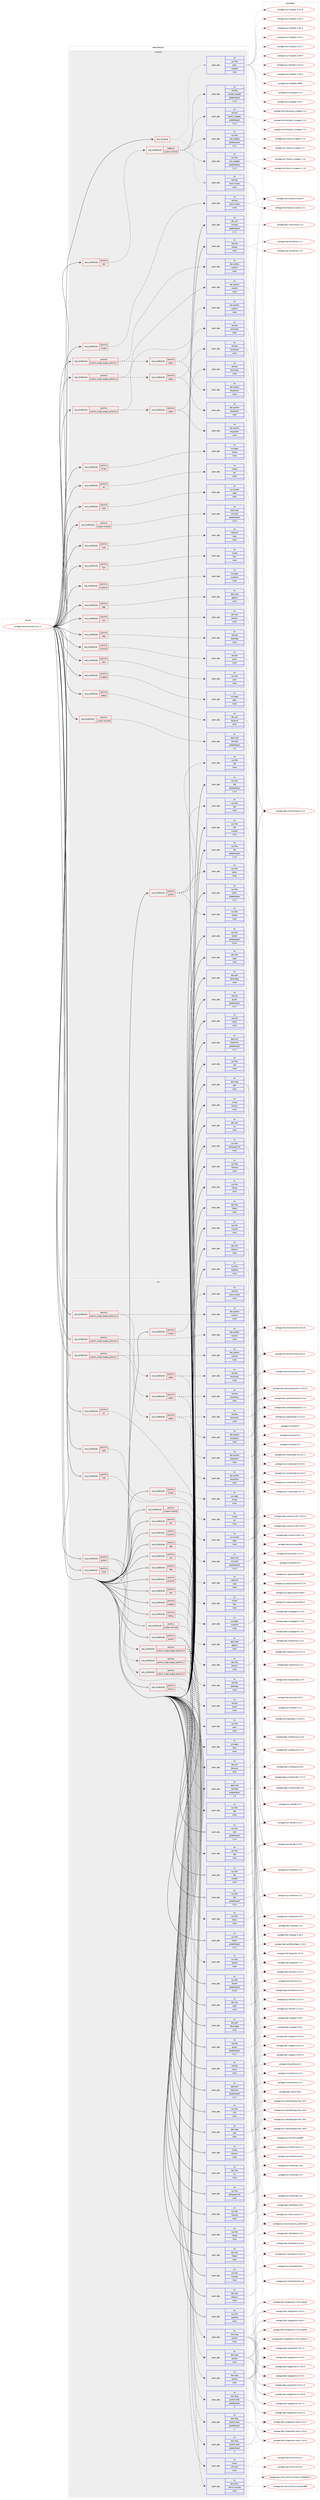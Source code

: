 digraph prolog {

# *************
# Graph options
# *************

newrank=true;
concentrate=true;
compound=true;
graph [rankdir=LR,fontname=Helvetica,fontsize=10,ranksep=1.5];#, ranksep=2.5, nodesep=0.2];
edge  [arrowhead=vee];
node  [fontname=Helvetica,fontsize=10];

# **********
# The ebuild
# **********

subgraph cluster_leftcol {
color=gray;
rank=same;
label=<<i>ebuild</i>>;
id [label="portage://net-fs/samba-4.13.3-r1", color=red, width=4, href="../net-fs/samba-4.13.3-r1.svg"];
}

# ****************
# The dependencies
# ****************

subgraph cluster_midcol {
color=gray;
label=<<i>dependencies</i>>;
subgraph cluster_compile {
fillcolor="#eeeeee";
style=filled;
label=<<i>compile</i>>;
subgraph any168 {
dependency21551 [label=<<TABLE BORDER="0" CELLBORDER="1" CELLSPACING="0" CELLPADDING="4"><TR><TD CELLPADDING="10">any_of_group</TD></TR></TABLE>>, shape=none, color=red];subgraph pack14642 {
dependency21552 [label=<<TABLE BORDER="0" CELLBORDER="1" CELLSPACING="0" CELLPADDING="4" WIDTH="220"><TR><TD ROWSPAN="6" CELLPADDING="30">pack_dep</TD></TR><TR><TD WIDTH="110">no</TD></TR><TR><TD>net-libs</TD></TR><TR><TD>rpcsvc-proto</TD></TR><TR><TD>none</TD></TR><TR><TD></TD></TR></TABLE>>, shape=none, color=blue];
}
dependency21551:e -> dependency21552:w [weight=20,style="dotted",arrowhead="oinv"];
subgraph pack14643 {
dependency21553 [label=<<TABLE BORDER="0" CELLBORDER="1" CELLSPACING="0" CELLPADDING="4" WIDTH="220"><TR><TD ROWSPAN="6" CELLPADDING="30">pack_dep</TD></TR><TR><TD WIDTH="110">no</TD></TR><TR><TD>sys-libs</TD></TR><TR><TD>glibc</TD></TR><TR><TD>smaller</TD></TR><TR><TD>2.26</TD></TR></TABLE>>, shape=none, color=blue];
}
dependency21551:e -> dependency21553:w [weight=20,style="dotted",arrowhead="oinv"];
}
id:e -> dependency21551:w [weight=20,style="solid",arrowhead="vee"];
subgraph cond6714 {
dependency21554 [label=<<TABLE BORDER="0" CELLBORDER="1" CELLSPACING="0" CELLPADDING="4"><TR><TD ROWSPAN="3" CELLPADDING="10">use_conditional</TD></TR><TR><TD>positive</TD></TR><TR><TD>acl</TD></TR></TABLE>>, shape=none, color=red];
subgraph pack14644 {
dependency21555 [label=<<TABLE BORDER="0" CELLBORDER="1" CELLSPACING="0" CELLPADDING="4" WIDTH="220"><TR><TD ROWSPAN="6" CELLPADDING="30">pack_dep</TD></TR><TR><TD WIDTH="110">no</TD></TR><TR><TD>virtual</TD></TR><TR><TD>acl</TD></TR><TR><TD>none</TD></TR><TR><TD></TD></TR></TABLE>>, shape=none, color=blue];
}
dependency21554:e -> dependency21555:w [weight=20,style="dashed",arrowhead="vee"];
}
id:e -> dependency21554:w [weight=20,style="solid",arrowhead="vee"];
subgraph cond6715 {
dependency21556 [label=<<TABLE BORDER="0" CELLBORDER="1" CELLSPACING="0" CELLPADDING="4"><TR><TD ROWSPAN="3" CELLPADDING="10">use_conditional</TD></TR><TR><TD>positive</TD></TR><TR><TD>ceph</TD></TR></TABLE>>, shape=none, color=red];
subgraph pack14645 {
dependency21557 [label=<<TABLE BORDER="0" CELLBORDER="1" CELLSPACING="0" CELLPADDING="4" WIDTH="220"><TR><TD ROWSPAN="6" CELLPADDING="30">pack_dep</TD></TR><TR><TD WIDTH="110">no</TD></TR><TR><TD>sys-cluster</TD></TR><TR><TD>ceph</TD></TR><TR><TD>none</TD></TR><TR><TD></TD></TR></TABLE>>, shape=none, color=blue];
}
dependency21556:e -> dependency21557:w [weight=20,style="dashed",arrowhead="vee"];
}
id:e -> dependency21556:w [weight=20,style="solid",arrowhead="vee"];
subgraph cond6716 {
dependency21558 [label=<<TABLE BORDER="0" CELLBORDER="1" CELLSPACING="0" CELLPADDING="4"><TR><TD ROWSPAN="3" CELLPADDING="10">use_conditional</TD></TR><TR><TD>positive</TD></TR><TR><TD>cluster</TD></TR></TABLE>>, shape=none, color=red];
subgraph pack14646 {
dependency21559 [label=<<TABLE BORDER="0" CELLBORDER="1" CELLSPACING="0" CELLPADDING="4" WIDTH="220"><TR><TD ROWSPAN="6" CELLPADDING="30">pack_dep</TD></TR><TR><TD WIDTH="110">no</TD></TR><TR><TD>net-libs</TD></TR><TR><TD>rpcsvc-proto</TD></TR><TR><TD>none</TD></TR><TR><TD></TD></TR></TABLE>>, shape=none, color=blue];
}
dependency21558:e -> dependency21559:w [weight=20,style="dashed",arrowhead="vee"];
}
id:e -> dependency21558:w [weight=20,style="solid",arrowhead="vee"];
subgraph cond6717 {
dependency21560 [label=<<TABLE BORDER="0" CELLBORDER="1" CELLSPACING="0" CELLPADDING="4"><TR><TD ROWSPAN="3" CELLPADDING="10">use_conditional</TD></TR><TR><TD>positive</TD></TR><TR><TD>cups</TD></TR></TABLE>>, shape=none, color=red];
subgraph pack14647 {
dependency21561 [label=<<TABLE BORDER="0" CELLBORDER="1" CELLSPACING="0" CELLPADDING="4" WIDTH="220"><TR><TD ROWSPAN="6" CELLPADDING="30">pack_dep</TD></TR><TR><TD WIDTH="110">no</TD></TR><TR><TD>net-print</TD></TR><TR><TD>cups</TD></TR><TR><TD>none</TD></TR><TR><TD></TD></TR></TABLE>>, shape=none, color=blue];
}
dependency21560:e -> dependency21561:w [weight=20,style="dashed",arrowhead="vee"];
}
id:e -> dependency21560:w [weight=20,style="solid",arrowhead="vee"];
subgraph cond6718 {
dependency21562 [label=<<TABLE BORDER="0" CELLBORDER="1" CELLSPACING="0" CELLPADDING="4"><TR><TD ROWSPAN="3" CELLPADDING="10">use_conditional</TD></TR><TR><TD>positive</TD></TR><TR><TD>debug</TD></TR></TABLE>>, shape=none, color=red];
subgraph pack14648 {
dependency21563 [label=<<TABLE BORDER="0" CELLBORDER="1" CELLSPACING="0" CELLPADDING="4" WIDTH="220"><TR><TD ROWSPAN="6" CELLPADDING="30">pack_dep</TD></TR><TR><TD WIDTH="110">no</TD></TR><TR><TD>dev-util</TD></TR><TR><TD>lttng-ust</TD></TR><TR><TD>none</TD></TR><TR><TD></TD></TR></TABLE>>, shape=none, color=blue];
}
dependency21562:e -> dependency21563:w [weight=20,style="dashed",arrowhead="vee"];
}
id:e -> dependency21562:w [weight=20,style="solid",arrowhead="vee"];
subgraph cond6719 {
dependency21564 [label=<<TABLE BORDER="0" CELLBORDER="1" CELLSPACING="0" CELLPADDING="4"><TR><TD ROWSPAN="3" CELLPADDING="10">use_conditional</TD></TR><TR><TD>positive</TD></TR><TR><TD>dmapi</TD></TR></TABLE>>, shape=none, color=red];
subgraph pack14649 {
dependency21565 [label=<<TABLE BORDER="0" CELLBORDER="1" CELLSPACING="0" CELLPADDING="4" WIDTH="220"><TR><TD ROWSPAN="6" CELLPADDING="30">pack_dep</TD></TR><TR><TD WIDTH="110">no</TD></TR><TR><TD>sys-apps</TD></TR><TR><TD>dmapi</TD></TR><TR><TD>none</TD></TR><TR><TD></TD></TR></TABLE>>, shape=none, color=blue];
}
dependency21564:e -> dependency21565:w [weight=20,style="dashed",arrowhead="vee"];
}
id:e -> dependency21564:w [weight=20,style="solid",arrowhead="vee"];
subgraph cond6720 {
dependency21566 [label=<<TABLE BORDER="0" CELLBORDER="1" CELLSPACING="0" CELLPADDING="4"><TR><TD ROWSPAN="3" CELLPADDING="10">use_conditional</TD></TR><TR><TD>positive</TD></TR><TR><TD>fam</TD></TR></TABLE>>, shape=none, color=red];
subgraph pack14650 {
dependency21567 [label=<<TABLE BORDER="0" CELLBORDER="1" CELLSPACING="0" CELLPADDING="4" WIDTH="220"><TR><TD ROWSPAN="6" CELLPADDING="30">pack_dep</TD></TR><TR><TD WIDTH="110">no</TD></TR><TR><TD>virtual</TD></TR><TR><TD>fam</TD></TR><TR><TD>none</TD></TR><TR><TD></TD></TR></TABLE>>, shape=none, color=blue];
}
dependency21566:e -> dependency21567:w [weight=20,style="dashed",arrowhead="vee"];
}
id:e -> dependency21566:w [weight=20,style="solid",arrowhead="vee"];
subgraph cond6721 {
dependency21568 [label=<<TABLE BORDER="0" CELLBORDER="1" CELLSPACING="0" CELLPADDING="4"><TR><TD ROWSPAN="3" CELLPADDING="10">use_conditional</TD></TR><TR><TD>positive</TD></TR><TR><TD>gpg</TD></TR></TABLE>>, shape=none, color=red];
subgraph pack14651 {
dependency21569 [label=<<TABLE BORDER="0" CELLBORDER="1" CELLSPACING="0" CELLPADDING="4" WIDTH="220"><TR><TD ROWSPAN="6" CELLPADDING="30">pack_dep</TD></TR><TR><TD WIDTH="110">no</TD></TR><TR><TD>app-crypt</TD></TR><TR><TD>gpgme</TD></TR><TR><TD>none</TD></TR><TR><TD></TD></TR></TABLE>>, shape=none, color=blue];
}
dependency21568:e -> dependency21569:w [weight=20,style="dashed",arrowhead="vee"];
}
id:e -> dependency21568:w [weight=20,style="solid",arrowhead="vee"];
subgraph cond6722 {
dependency21570 [label=<<TABLE BORDER="0" CELLBORDER="1" CELLSPACING="0" CELLPADDING="4"><TR><TD ROWSPAN="3" CELLPADDING="10">use_conditional</TD></TR><TR><TD>positive</TD></TR><TR><TD>json</TD></TR></TABLE>>, shape=none, color=red];
subgraph pack14652 {
dependency21571 [label=<<TABLE BORDER="0" CELLBORDER="1" CELLSPACING="0" CELLPADDING="4" WIDTH="220"><TR><TD ROWSPAN="6" CELLPADDING="30">pack_dep</TD></TR><TR><TD WIDTH="110">no</TD></TR><TR><TD>dev-libs</TD></TR><TR><TD>jansson</TD></TR><TR><TD>none</TD></TR><TR><TD></TD></TR></TABLE>>, shape=none, color=blue];
}
dependency21570:e -> dependency21571:w [weight=20,style="dashed",arrowhead="vee"];
}
id:e -> dependency21570:w [weight=20,style="solid",arrowhead="vee"];
subgraph cond6723 {
dependency21572 [label=<<TABLE BORDER="0" CELLBORDER="1" CELLSPACING="0" CELLPADDING="4"><TR><TD ROWSPAN="3" CELLPADDING="10">use_conditional</TD></TR><TR><TD>positive</TD></TR><TR><TD>ldap</TD></TR></TABLE>>, shape=none, color=red];
subgraph pack14653 {
dependency21573 [label=<<TABLE BORDER="0" CELLBORDER="1" CELLSPACING="0" CELLPADDING="4" WIDTH="220"><TR><TD ROWSPAN="6" CELLPADDING="30">pack_dep</TD></TR><TR><TD WIDTH="110">no</TD></TR><TR><TD>net-nds</TD></TR><TR><TD>openldap</TD></TR><TR><TD>none</TD></TR><TR><TD></TD></TR></TABLE>>, shape=none, color=blue];
}
dependency21572:e -> dependency21573:w [weight=20,style="dashed",arrowhead="vee"];
}
id:e -> dependency21572:w [weight=20,style="solid",arrowhead="vee"];
subgraph cond6724 {
dependency21574 [label=<<TABLE BORDER="0" CELLBORDER="1" CELLSPACING="0" CELLPADDING="4"><TR><TD ROWSPAN="3" CELLPADDING="10">use_conditional</TD></TR><TR><TD>positive</TD></TR><TR><TD>pam</TD></TR></TABLE>>, shape=none, color=red];
subgraph pack14654 {
dependency21575 [label=<<TABLE BORDER="0" CELLBORDER="1" CELLSPACING="0" CELLPADDING="4" WIDTH="220"><TR><TD ROWSPAN="6" CELLPADDING="30">pack_dep</TD></TR><TR><TD WIDTH="110">no</TD></TR><TR><TD>sys-libs</TD></TR><TR><TD>pam</TD></TR><TR><TD>none</TD></TR><TR><TD></TD></TR></TABLE>>, shape=none, color=blue];
}
dependency21574:e -> dependency21575:w [weight=20,style="dashed",arrowhead="vee"];
}
id:e -> dependency21574:w [weight=20,style="solid",arrowhead="vee"];
subgraph cond6725 {
dependency21576 [label=<<TABLE BORDER="0" CELLBORDER="1" CELLSPACING="0" CELLPADDING="4"><TR><TD ROWSPAN="3" CELLPADDING="10">use_conditional</TD></TR><TR><TD>positive</TD></TR><TR><TD>python</TD></TR></TABLE>>, shape=none, color=red];
subgraph pack14655 {
dependency21577 [label=<<TABLE BORDER="0" CELLBORDER="1" CELLSPACING="0" CELLPADDING="4" WIDTH="220"><TR><TD ROWSPAN="6" CELLPADDING="30">pack_dep</TD></TR><TR><TD WIDTH="110">no</TD></TR><TR><TD>sys-libs</TD></TR><TR><TD>ldb</TD></TR><TR><TD>none</TD></TR><TR><TD></TD></TR></TABLE>>, shape=none, color=blue];
}
dependency21576:e -> dependency21577:w [weight=20,style="dashed",arrowhead="vee"];
subgraph pack14656 {
dependency21578 [label=<<TABLE BORDER="0" CELLBORDER="1" CELLSPACING="0" CELLPADDING="4" WIDTH="220"><TR><TD ROWSPAN="6" CELLPADDING="30">pack_dep</TD></TR><TR><TD WIDTH="110">no</TD></TR><TR><TD>sys-libs</TD></TR><TR><TD>talloc</TD></TR><TR><TD>none</TD></TR><TR><TD></TD></TR></TABLE>>, shape=none, color=blue];
}
dependency21576:e -> dependency21578:w [weight=20,style="dashed",arrowhead="vee"];
subgraph pack14657 {
dependency21579 [label=<<TABLE BORDER="0" CELLBORDER="1" CELLSPACING="0" CELLPADDING="4" WIDTH="220"><TR><TD ROWSPAN="6" CELLPADDING="30">pack_dep</TD></TR><TR><TD WIDTH="110">no</TD></TR><TR><TD>sys-libs</TD></TR><TR><TD>tdb</TD></TR><TR><TD>none</TD></TR><TR><TD></TD></TR></TABLE>>, shape=none, color=blue];
}
dependency21576:e -> dependency21579:w [weight=20,style="dashed",arrowhead="vee"];
subgraph pack14658 {
dependency21580 [label=<<TABLE BORDER="0" CELLBORDER="1" CELLSPACING="0" CELLPADDING="4" WIDTH="220"><TR><TD ROWSPAN="6" CELLPADDING="30">pack_dep</TD></TR><TR><TD WIDTH="110">no</TD></TR><TR><TD>sys-libs</TD></TR><TR><TD>tevent</TD></TR><TR><TD>none</TD></TR><TR><TD></TD></TR></TABLE>>, shape=none, color=blue];
}
dependency21576:e -> dependency21580:w [weight=20,style="dashed",arrowhead="vee"];
}
id:e -> dependency21576:w [weight=20,style="solid",arrowhead="vee"];
subgraph cond6726 {
dependency21581 [label=<<TABLE BORDER="0" CELLBORDER="1" CELLSPACING="0" CELLPADDING="4"><TR><TD ROWSPAN="3" CELLPADDING="10">use_conditional</TD></TR><TR><TD>positive</TD></TR><TR><TD>python_single_target_python3_7</TD></TR></TABLE>>, shape=none, color=red];
subgraph pack14659 {
dependency21582 [label=<<TABLE BORDER="0" CELLBORDER="1" CELLSPACING="0" CELLPADDING="4" WIDTH="220"><TR><TD ROWSPAN="6" CELLPADDING="30">pack_dep</TD></TR><TR><TD WIDTH="110">no</TD></TR><TR><TD>dev-python</TD></TR><TR><TD>subunit</TD></TR><TR><TD>none</TD></TR><TR><TD></TD></TR></TABLE>>, shape=none, color=blue];
}
dependency21581:e -> dependency21582:w [weight=20,style="dashed",arrowhead="vee"];
subgraph cond6727 {
dependency21583 [label=<<TABLE BORDER="0" CELLBORDER="1" CELLSPACING="0" CELLPADDING="4"><TR><TD ROWSPAN="3" CELLPADDING="10">use_conditional</TD></TR><TR><TD>positive</TD></TR><TR><TD>addns</TD></TR></TABLE>>, shape=none, color=red];
subgraph pack14660 {
dependency21584 [label=<<TABLE BORDER="0" CELLBORDER="1" CELLSPACING="0" CELLPADDING="4" WIDTH="220"><TR><TD ROWSPAN="6" CELLPADDING="30">pack_dep</TD></TR><TR><TD WIDTH="110">no</TD></TR><TR><TD>dev-python</TD></TR><TR><TD>dnspython</TD></TR><TR><TD>none</TD></TR><TR><TD></TD></TR></TABLE>>, shape=none, color=blue];
}
dependency21583:e -> dependency21584:w [weight=20,style="dashed",arrowhead="vee"];
subgraph pack14661 {
dependency21585 [label=<<TABLE BORDER="0" CELLBORDER="1" CELLSPACING="0" CELLPADDING="4" WIDTH="220"><TR><TD ROWSPAN="6" CELLPADDING="30">pack_dep</TD></TR><TR><TD WIDTH="110">no</TD></TR><TR><TD>net-dns</TD></TR><TR><TD>bind-tools</TD></TR><TR><TD>none</TD></TR><TR><TD></TD></TR></TABLE>>, shape=none, color=blue];
}
dependency21583:e -> dependency21585:w [weight=20,style="dashed",arrowhead="vee"];
}
dependency21581:e -> dependency21583:w [weight=20,style="dashed",arrowhead="vee"];
}
id:e -> dependency21581:w [weight=20,style="solid",arrowhead="vee"];
subgraph cond6728 {
dependency21586 [label=<<TABLE BORDER="0" CELLBORDER="1" CELLSPACING="0" CELLPADDING="4"><TR><TD ROWSPAN="3" CELLPADDING="10">use_conditional</TD></TR><TR><TD>positive</TD></TR><TR><TD>python_single_target_python3_8</TD></TR></TABLE>>, shape=none, color=red];
subgraph pack14662 {
dependency21587 [label=<<TABLE BORDER="0" CELLBORDER="1" CELLSPACING="0" CELLPADDING="4" WIDTH="220"><TR><TD ROWSPAN="6" CELLPADDING="30">pack_dep</TD></TR><TR><TD WIDTH="110">no</TD></TR><TR><TD>dev-python</TD></TR><TR><TD>subunit</TD></TR><TR><TD>none</TD></TR><TR><TD></TD></TR></TABLE>>, shape=none, color=blue];
}
dependency21586:e -> dependency21587:w [weight=20,style="dashed",arrowhead="vee"];
subgraph cond6729 {
dependency21588 [label=<<TABLE BORDER="0" CELLBORDER="1" CELLSPACING="0" CELLPADDING="4"><TR><TD ROWSPAN="3" CELLPADDING="10">use_conditional</TD></TR><TR><TD>positive</TD></TR><TR><TD>addns</TD></TR></TABLE>>, shape=none, color=red];
subgraph pack14663 {
dependency21589 [label=<<TABLE BORDER="0" CELLBORDER="1" CELLSPACING="0" CELLPADDING="4" WIDTH="220"><TR><TD ROWSPAN="6" CELLPADDING="30">pack_dep</TD></TR><TR><TD WIDTH="110">no</TD></TR><TR><TD>dev-python</TD></TR><TR><TD>dnspython</TD></TR><TR><TD>none</TD></TR><TR><TD></TD></TR></TABLE>>, shape=none, color=blue];
}
dependency21588:e -> dependency21589:w [weight=20,style="dashed",arrowhead="vee"];
subgraph pack14664 {
dependency21590 [label=<<TABLE BORDER="0" CELLBORDER="1" CELLSPACING="0" CELLPADDING="4" WIDTH="220"><TR><TD ROWSPAN="6" CELLPADDING="30">pack_dep</TD></TR><TR><TD WIDTH="110">no</TD></TR><TR><TD>net-dns</TD></TR><TR><TD>bind-tools</TD></TR><TR><TD>none</TD></TR><TR><TD></TD></TR></TABLE>>, shape=none, color=blue];
}
dependency21588:e -> dependency21590:w [weight=20,style="dashed",arrowhead="vee"];
}
dependency21586:e -> dependency21588:w [weight=20,style="dashed",arrowhead="vee"];
}
id:e -> dependency21586:w [weight=20,style="solid",arrowhead="vee"];
subgraph cond6730 {
dependency21591 [label=<<TABLE BORDER="0" CELLBORDER="1" CELLSPACING="0" CELLPADDING="4"><TR><TD ROWSPAN="3" CELLPADDING="10">use_conditional</TD></TR><TR><TD>positive</TD></TR><TR><TD>python_single_target_python3_9</TD></TR></TABLE>>, shape=none, color=red];
subgraph pack14665 {
dependency21592 [label=<<TABLE BORDER="0" CELLBORDER="1" CELLSPACING="0" CELLPADDING="4" WIDTH="220"><TR><TD ROWSPAN="6" CELLPADDING="30">pack_dep</TD></TR><TR><TD WIDTH="110">no</TD></TR><TR><TD>dev-python</TD></TR><TR><TD>subunit</TD></TR><TR><TD>none</TD></TR><TR><TD></TD></TR></TABLE>>, shape=none, color=blue];
}
dependency21591:e -> dependency21592:w [weight=20,style="dashed",arrowhead="vee"];
subgraph cond6731 {
dependency21593 [label=<<TABLE BORDER="0" CELLBORDER="1" CELLSPACING="0" CELLPADDING="4"><TR><TD ROWSPAN="3" CELLPADDING="10">use_conditional</TD></TR><TR><TD>positive</TD></TR><TR><TD>addns</TD></TR></TABLE>>, shape=none, color=red];
subgraph pack14666 {
dependency21594 [label=<<TABLE BORDER="0" CELLBORDER="1" CELLSPACING="0" CELLPADDING="4" WIDTH="220"><TR><TD ROWSPAN="6" CELLPADDING="30">pack_dep</TD></TR><TR><TD WIDTH="110">no</TD></TR><TR><TD>dev-python</TD></TR><TR><TD>dnspython</TD></TR><TR><TD>none</TD></TR><TR><TD></TD></TR></TABLE>>, shape=none, color=blue];
}
dependency21593:e -> dependency21594:w [weight=20,style="dashed",arrowhead="vee"];
subgraph pack14667 {
dependency21595 [label=<<TABLE BORDER="0" CELLBORDER="1" CELLSPACING="0" CELLPADDING="4" WIDTH="220"><TR><TD ROWSPAN="6" CELLPADDING="30">pack_dep</TD></TR><TR><TD WIDTH="110">no</TD></TR><TR><TD>net-dns</TD></TR><TR><TD>bind-tools</TD></TR><TR><TD>none</TD></TR><TR><TD></TD></TR></TABLE>>, shape=none, color=blue];
}
dependency21593:e -> dependency21595:w [weight=20,style="dashed",arrowhead="vee"];
}
dependency21591:e -> dependency21593:w [weight=20,style="dashed",arrowhead="vee"];
}
id:e -> dependency21591:w [weight=20,style="solid",arrowhead="vee"];
subgraph cond6732 {
dependency21596 [label=<<TABLE BORDER="0" CELLBORDER="1" CELLSPACING="0" CELLPADDING="4"><TR><TD ROWSPAN="3" CELLPADDING="10">use_conditional</TD></TR><TR><TD>positive</TD></TR><TR><TD>snapper</TD></TR></TABLE>>, shape=none, color=red];
subgraph pack14668 {
dependency21597 [label=<<TABLE BORDER="0" CELLBORDER="1" CELLSPACING="0" CELLPADDING="4" WIDTH="220"><TR><TD ROWSPAN="6" CELLPADDING="30">pack_dep</TD></TR><TR><TD WIDTH="110">no</TD></TR><TR><TD>sys-apps</TD></TR><TR><TD>dbus</TD></TR><TR><TD>none</TD></TR><TR><TD></TD></TR></TABLE>>, shape=none, color=blue];
}
dependency21596:e -> dependency21597:w [weight=20,style="dashed",arrowhead="vee"];
}
id:e -> dependency21596:w [weight=20,style="solid",arrowhead="vee"];
subgraph cond6733 {
dependency21598 [label=<<TABLE BORDER="0" CELLBORDER="1" CELLSPACING="0" CELLPADDING="4"><TR><TD ROWSPAN="3" CELLPADDING="10">use_conditional</TD></TR><TR><TD>positive</TD></TR><TR><TD>system-heimdal</TD></TR></TABLE>>, shape=none, color=red];
subgraph pack14669 {
dependency21599 [label=<<TABLE BORDER="0" CELLBORDER="1" CELLSPACING="0" CELLPADDING="4" WIDTH="220"><TR><TD ROWSPAN="6" CELLPADDING="30">pack_dep</TD></TR><TR><TD WIDTH="110">no</TD></TR><TR><TD>app-crypt</TD></TR><TR><TD>heimdal</TD></TR><TR><TD>greaterequal</TD></TR><TR><TD>1.5</TD></TR></TABLE>>, shape=none, color=blue];
}
dependency21598:e -> dependency21599:w [weight=20,style="dashed",arrowhead="vee"];
}
id:e -> dependency21598:w [weight=20,style="solid",arrowhead="vee"];
subgraph cond6734 {
dependency21600 [label=<<TABLE BORDER="0" CELLBORDER="1" CELLSPACING="0" CELLPADDING="4"><TR><TD ROWSPAN="3" CELLPADDING="10">use_conditional</TD></TR><TR><TD>positive</TD></TR><TR><TD>system-mitkrb5</TD></TR></TABLE>>, shape=none, color=red];
subgraph pack14670 {
dependency21601 [label=<<TABLE BORDER="0" CELLBORDER="1" CELLSPACING="0" CELLPADDING="4" WIDTH="220"><TR><TD ROWSPAN="6" CELLPADDING="30">pack_dep</TD></TR><TR><TD WIDTH="110">no</TD></TR><TR><TD>app-crypt</TD></TR><TR><TD>mit-krb5</TD></TR><TR><TD>greaterequal</TD></TR><TR><TD>1.15.1</TD></TR></TABLE>>, shape=none, color=blue];
}
dependency21600:e -> dependency21601:w [weight=20,style="dashed",arrowhead="vee"];
}
id:e -> dependency21600:w [weight=20,style="solid",arrowhead="vee"];
subgraph cond6735 {
dependency21602 [label=<<TABLE BORDER="0" CELLBORDER="1" CELLSPACING="0" CELLPADDING="4"><TR><TD ROWSPAN="3" CELLPADDING="10">use_conditional</TD></TR><TR><TD>positive</TD></TR><TR><TD>systemd</TD></TR></TABLE>>, shape=none, color=red];
subgraph pack14671 {
dependency21603 [label=<<TABLE BORDER="0" CELLBORDER="1" CELLSPACING="0" CELLPADDING="4" WIDTH="220"><TR><TD ROWSPAN="6" CELLPADDING="30">pack_dep</TD></TR><TR><TD WIDTH="110">no</TD></TR><TR><TD>sys-apps</TD></TR><TR><TD>systemd</TD></TR><TR><TD>none</TD></TR><TR><TD></TD></TR></TABLE>>, shape=none, color=blue];
}
dependency21602:e -> dependency21603:w [weight=20,style="dashed",arrowhead="vee"];
}
id:e -> dependency21602:w [weight=20,style="solid",arrowhead="vee"];
subgraph cond6736 {
dependency21604 [label=<<TABLE BORDER="0" CELLBORDER="1" CELLSPACING="0" CELLPADDING="4"><TR><TD ROWSPAN="3" CELLPADDING="10">use_conditional</TD></TR><TR><TD>positive</TD></TR><TR><TD>test</TD></TR></TABLE>>, shape=none, color=red];
subgraph cond6737 {
dependency21605 [label=<<TABLE BORDER="0" CELLBORDER="1" CELLSPACING="0" CELLPADDING="4"><TR><TD ROWSPAN="3" CELLPADDING="10">use_conditional</TD></TR><TR><TD>negative</TD></TR><TR><TD>system-mitkrb5</TD></TR></TABLE>>, shape=none, color=red];
subgraph pack14672 {
dependency21606 [label=<<TABLE BORDER="0" CELLBORDER="1" CELLSPACING="0" CELLPADDING="4" WIDTH="220"><TR><TD ROWSPAN="6" CELLPADDING="30">pack_dep</TD></TR><TR><TD WIDTH="110">no</TD></TR><TR><TD>net-dns</TD></TR><TR><TD>resolv_wrapper</TD></TR><TR><TD>greaterequal</TD></TR><TR><TD>1.1.4</TD></TR></TABLE>>, shape=none, color=blue];
}
dependency21605:e -> dependency21606:w [weight=20,style="dashed",arrowhead="vee"];
subgraph pack14673 {
dependency21607 [label=<<TABLE BORDER="0" CELLBORDER="1" CELLSPACING="0" CELLPADDING="4" WIDTH="220"><TR><TD ROWSPAN="6" CELLPADDING="30">pack_dep</TD></TR><TR><TD WIDTH="110">no</TD></TR><TR><TD>net-libs</TD></TR><TR><TD>socket_wrapper</TD></TR><TR><TD>greaterequal</TD></TR><TR><TD>1.1.9</TD></TR></TABLE>>, shape=none, color=blue];
}
dependency21605:e -> dependency21607:w [weight=20,style="dashed",arrowhead="vee"];
subgraph pack14674 {
dependency21608 [label=<<TABLE BORDER="0" CELLBORDER="1" CELLSPACING="0" CELLPADDING="4" WIDTH="220"><TR><TD ROWSPAN="6" CELLPADDING="30">pack_dep</TD></TR><TR><TD WIDTH="110">no</TD></TR><TR><TD>sys-libs</TD></TR><TR><TD>nss_wrapper</TD></TR><TR><TD>greaterequal</TD></TR><TR><TD>1.1.3</TD></TR></TABLE>>, shape=none, color=blue];
}
dependency21605:e -> dependency21608:w [weight=20,style="dashed",arrowhead="vee"];
subgraph pack14675 {
dependency21609 [label=<<TABLE BORDER="0" CELLBORDER="1" CELLSPACING="0" CELLPADDING="4" WIDTH="220"><TR><TD ROWSPAN="6" CELLPADDING="30">pack_dep</TD></TR><TR><TD WIDTH="110">no</TD></TR><TR><TD>sys-libs</TD></TR><TR><TD>uid_wrapper</TD></TR><TR><TD>greaterequal</TD></TR><TR><TD>1.2.1</TD></TR></TABLE>>, shape=none, color=blue];
}
dependency21605:e -> dependency21609:w [weight=20,style="dashed",arrowhead="vee"];
}
dependency21604:e -> dependency21605:w [weight=20,style="dashed",arrowhead="vee"];
}
id:e -> dependency21604:w [weight=20,style="solid",arrowhead="vee"];
subgraph cond6738 {
dependency21610 [label=<<TABLE BORDER="0" CELLBORDER="1" CELLSPACING="0" CELLPADDING="4"><TR><TD ROWSPAN="3" CELLPADDING="10">use_conditional</TD></TR><TR><TD>positive</TD></TR><TR><TD>zeroconf</TD></TR></TABLE>>, shape=none, color=red];
subgraph pack14676 {
dependency21611 [label=<<TABLE BORDER="0" CELLBORDER="1" CELLSPACING="0" CELLPADDING="4" WIDTH="220"><TR><TD ROWSPAN="6" CELLPADDING="30">pack_dep</TD></TR><TR><TD WIDTH="110">no</TD></TR><TR><TD>net-dns</TD></TR><TR><TD>avahi</TD></TR><TR><TD>none</TD></TR><TR><TD></TD></TR></TABLE>>, shape=none, color=blue];
}
dependency21610:e -> dependency21611:w [weight=20,style="dashed",arrowhead="vee"];
}
id:e -> dependency21610:w [weight=20,style="solid",arrowhead="vee"];
subgraph pack14677 {
dependency21612 [label=<<TABLE BORDER="0" CELLBORDER="1" CELLSPACING="0" CELLPADDING="4" WIDTH="220"><TR><TD ROWSPAN="6" CELLPADDING="30">pack_dep</TD></TR><TR><TD WIDTH="110">no</TD></TR><TR><TD>app-arch</TD></TR><TR><TD>libarchive</TD></TR><TR><TD>greaterequal</TD></TR><TR><TD>3.1.2</TD></TR></TABLE>>, shape=none, color=blue];
}
id:e -> dependency21612:w [weight=20,style="solid",arrowhead="vee"];
subgraph pack14678 {
dependency21613 [label=<<TABLE BORDER="0" CELLBORDER="1" CELLSPACING="0" CELLPADDING="4" WIDTH="220"><TR><TD ROWSPAN="6" CELLPADDING="30">pack_dep</TD></TR><TR><TD WIDTH="110">no</TD></TR><TR><TD>dev-lang</TD></TR><TR><TD>perl</TD></TR><TR><TD>none</TD></TR><TR><TD></TD></TR></TABLE>>, shape=none, color=blue];
}
id:e -> dependency21613:w [weight=20,style="solid",arrowhead="vee"];
subgraph pack14679 {
dependency21614 [label=<<TABLE BORDER="0" CELLBORDER="1" CELLSPACING="0" CELLPADDING="4" WIDTH="220"><TR><TD ROWSPAN="6" CELLPADDING="30">pack_dep</TD></TR><TR><TD WIDTH="110">no</TD></TR><TR><TD>dev-libs</TD></TR><TR><TD>icu</TD></TR><TR><TD>none</TD></TR><TR><TD></TD></TR></TABLE>>, shape=none, color=blue];
}
id:e -> dependency21614:w [weight=20,style="solid",arrowhead="vee"];
subgraph pack14680 {
dependency21615 [label=<<TABLE BORDER="0" CELLBORDER="1" CELLSPACING="0" CELLPADDING="4" WIDTH="220"><TR><TD ROWSPAN="6" CELLPADDING="30">pack_dep</TD></TR><TR><TD WIDTH="110">no</TD></TR><TR><TD>dev-libs</TD></TR><TR><TD>libbsd</TD></TR><TR><TD>none</TD></TR><TR><TD></TD></TR></TABLE>>, shape=none, color=blue];
}
id:e -> dependency21615:w [weight=20,style="solid",arrowhead="vee"];
subgraph pack14681 {
dependency21616 [label=<<TABLE BORDER="0" CELLBORDER="1" CELLSPACING="0" CELLPADDING="4" WIDTH="220"><TR><TD ROWSPAN="6" CELLPADDING="30">pack_dep</TD></TR><TR><TD WIDTH="110">no</TD></TR><TR><TD>dev-libs</TD></TR><TR><TD>libtasn1</TD></TR><TR><TD>none</TD></TR><TR><TD></TD></TR></TABLE>>, shape=none, color=blue];
}
id:e -> dependency21616:w [weight=20,style="solid",arrowhead="vee"];
subgraph pack14682 {
dependency21617 [label=<<TABLE BORDER="0" CELLBORDER="1" CELLSPACING="0" CELLPADDING="4" WIDTH="220"><TR><TD ROWSPAN="6" CELLPADDING="30">pack_dep</TD></TR><TR><TD WIDTH="110">no</TD></TR><TR><TD>dev-libs</TD></TR><TR><TD>popt</TD></TR><TR><TD>none</TD></TR><TR><TD></TD></TR></TABLE>>, shape=none, color=blue];
}
id:e -> dependency21617:w [weight=20,style="solid",arrowhead="vee"];
subgraph pack14683 {
dependency21618 [label=<<TABLE BORDER="0" CELLBORDER="1" CELLSPACING="0" CELLPADDING="4" WIDTH="220"><TR><TD ROWSPAN="6" CELLPADDING="30">pack_dep</TD></TR><TR><TD WIDTH="110">no</TD></TR><TR><TD>dev-perl</TD></TR><TR><TD>Parse-Yapp</TD></TR><TR><TD>none</TD></TR><TR><TD></TD></TR></TABLE>>, shape=none, color=blue];
}
id:e -> dependency21618:w [weight=20,style="solid",arrowhead="vee"];
subgraph pack14684 {
dependency21619 [label=<<TABLE BORDER="0" CELLBORDER="1" CELLSPACING="0" CELLPADDING="4" WIDTH="220"><TR><TD ROWSPAN="6" CELLPADDING="30">pack_dep</TD></TR><TR><TD WIDTH="110">no</TD></TR><TR><TD>dev-util</TD></TR><TR><TD>cmocka</TD></TR><TR><TD>greaterequal</TD></TR><TR><TD>1.1.3</TD></TR></TABLE>>, shape=none, color=blue];
}
id:e -> dependency21619:w [weight=20,style="solid",arrowhead="vee"];
subgraph pack14685 {
dependency21620 [label=<<TABLE BORDER="0" CELLBORDER="1" CELLSPACING="0" CELLPADDING="4" WIDTH="220"><TR><TD ROWSPAN="6" CELLPADDING="30">pack_dep</TD></TR><TR><TD WIDTH="110">no</TD></TR><TR><TD>net-libs</TD></TR><TR><TD>gnutls</TD></TR><TR><TD>greaterequal</TD></TR><TR><TD>3.4.7</TD></TR></TABLE>>, shape=none, color=blue];
}
id:e -> dependency21620:w [weight=20,style="solid",arrowhead="vee"];
subgraph pack14686 {
dependency21621 [label=<<TABLE BORDER="0" CELLBORDER="1" CELLSPACING="0" CELLPADDING="4" WIDTH="220"><TR><TD ROWSPAN="6" CELLPADDING="30">pack_dep</TD></TR><TR><TD WIDTH="110">no</TD></TR><TR><TD>net-libs</TD></TR><TR><TD>libnsl</TD></TR><TR><TD>none</TD></TR><TR><TD></TD></TR></TABLE>>, shape=none, color=blue];
}
id:e -> dependency21621:w [weight=20,style="solid",arrowhead="vee"];
subgraph pack14687 {
dependency21622 [label=<<TABLE BORDER="0" CELLBORDER="1" CELLSPACING="0" CELLPADDING="4" WIDTH="220"><TR><TD ROWSPAN="6" CELLPADDING="30">pack_dep</TD></TR><TR><TD WIDTH="110">no</TD></TR><TR><TD>net-libs</TD></TR><TR><TD>libtirpc</TD></TR><TR><TD>none</TD></TR><TR><TD></TD></TR></TABLE>>, shape=none, color=blue];
}
id:e -> dependency21622:w [weight=20,style="solid",arrowhead="vee"];
subgraph pack14688 {
dependency21623 [label=<<TABLE BORDER="0" CELLBORDER="1" CELLSPACING="0" CELLPADDING="4" WIDTH="220"><TR><TD ROWSPAN="6" CELLPADDING="30">pack_dep</TD></TR><TR><TD WIDTH="110">no</TD></TR><TR><TD>sys-libs</TD></TR><TR><TD>e2fsprogs-libs</TD></TR><TR><TD>none</TD></TR><TR><TD></TD></TR></TABLE>>, shape=none, color=blue];
}
id:e -> dependency21623:w [weight=20,style="solid",arrowhead="vee"];
subgraph pack14689 {
dependency21624 [label=<<TABLE BORDER="0" CELLBORDER="1" CELLSPACING="0" CELLPADDING="4" WIDTH="220"><TR><TD ROWSPAN="6" CELLPADDING="30">pack_dep</TD></TR><TR><TD WIDTH="110">no</TD></TR><TR><TD>sys-libs</TD></TR><TR><TD>ldb</TD></TR><TR><TD>greaterequal</TD></TR><TR><TD>2.2.0</TD></TR></TABLE>>, shape=none, color=blue];
}
id:e -> dependency21624:w [weight=20,style="solid",arrowhead="vee"];
subgraph pack14690 {
dependency21625 [label=<<TABLE BORDER="0" CELLBORDER="1" CELLSPACING="0" CELLPADDING="4" WIDTH="220"><TR><TD ROWSPAN="6" CELLPADDING="30">pack_dep</TD></TR><TR><TD WIDTH="110">no</TD></TR><TR><TD>sys-libs</TD></TR><TR><TD>ldb</TD></TR><TR><TD>smaller</TD></TR><TR><TD>2.3.0</TD></TR></TABLE>>, shape=none, color=blue];
}
id:e -> dependency21625:w [weight=20,style="solid",arrowhead="vee"];
subgraph pack14691 {
dependency21626 [label=<<TABLE BORDER="0" CELLBORDER="1" CELLSPACING="0" CELLPADDING="4" WIDTH="220"><TR><TD ROWSPAN="6" CELLPADDING="30">pack_dep</TD></TR><TR><TD WIDTH="110">no</TD></TR><TR><TD>sys-libs</TD></TR><TR><TD>libcap</TD></TR><TR><TD>none</TD></TR><TR><TD></TD></TR></TABLE>>, shape=none, color=blue];
}
id:e -> dependency21626:w [weight=20,style="solid",arrowhead="vee"];
subgraph pack14692 {
dependency21627 [label=<<TABLE BORDER="0" CELLBORDER="1" CELLSPACING="0" CELLPADDING="4" WIDTH="220"><TR><TD ROWSPAN="6" CELLPADDING="30">pack_dep</TD></TR><TR><TD WIDTH="110">no</TD></TR><TR><TD>sys-libs</TD></TR><TR><TD>liburing</TD></TR><TR><TD>none</TD></TR><TR><TD></TD></TR></TABLE>>, shape=none, color=blue];
}
id:e -> dependency21627:w [weight=20,style="solid",arrowhead="vee"];
subgraph pack14693 {
dependency21628 [label=<<TABLE BORDER="0" CELLBORDER="1" CELLSPACING="0" CELLPADDING="4" WIDTH="220"><TR><TD ROWSPAN="6" CELLPADDING="30">pack_dep</TD></TR><TR><TD WIDTH="110">no</TD></TR><TR><TD>sys-libs</TD></TR><TR><TD>ncurses</TD></TR><TR><TD>none</TD></TR><TR><TD></TD></TR></TABLE>>, shape=none, color=blue];
}
id:e -> dependency21628:w [weight=20,style="solid",arrowhead="vee"];
subgraph pack14694 {
dependency21629 [label=<<TABLE BORDER="0" CELLBORDER="1" CELLSPACING="0" CELLPADDING="4" WIDTH="220"><TR><TD ROWSPAN="6" CELLPADDING="30">pack_dep</TD></TR><TR><TD WIDTH="110">no</TD></TR><TR><TD>sys-libs</TD></TR><TR><TD>readline</TD></TR><TR><TD>none</TD></TR><TR><TD></TD></TR></TABLE>>, shape=none, color=blue];
}
id:e -> dependency21629:w [weight=20,style="solid",arrowhead="vee"];
subgraph pack14695 {
dependency21630 [label=<<TABLE BORDER="0" CELLBORDER="1" CELLSPACING="0" CELLPADDING="4" WIDTH="220"><TR><TD ROWSPAN="6" CELLPADDING="30">pack_dep</TD></TR><TR><TD WIDTH="110">no</TD></TR><TR><TD>sys-libs</TD></TR><TR><TD>talloc</TD></TR><TR><TD>greaterequal</TD></TR><TR><TD>2.3.1</TD></TR></TABLE>>, shape=none, color=blue];
}
id:e -> dependency21630:w [weight=20,style="solid",arrowhead="vee"];
subgraph pack14696 {
dependency21631 [label=<<TABLE BORDER="0" CELLBORDER="1" CELLSPACING="0" CELLPADDING="4" WIDTH="220"><TR><TD ROWSPAN="6" CELLPADDING="30">pack_dep</TD></TR><TR><TD WIDTH="110">no</TD></TR><TR><TD>sys-libs</TD></TR><TR><TD>tdb</TD></TR><TR><TD>greaterequal</TD></TR><TR><TD>1.4.3</TD></TR></TABLE>>, shape=none, color=blue];
}
id:e -> dependency21631:w [weight=20,style="solid",arrowhead="vee"];
subgraph pack14697 {
dependency21632 [label=<<TABLE BORDER="0" CELLBORDER="1" CELLSPACING="0" CELLPADDING="4" WIDTH="220"><TR><TD ROWSPAN="6" CELLPADDING="30">pack_dep</TD></TR><TR><TD WIDTH="110">no</TD></TR><TR><TD>sys-libs</TD></TR><TR><TD>tevent</TD></TR><TR><TD>greaterequal</TD></TR><TR><TD>0.10.2</TD></TR></TABLE>>, shape=none, color=blue];
}
id:e -> dependency21632:w [weight=20,style="solid",arrowhead="vee"];
subgraph pack14698 {
dependency21633 [label=<<TABLE BORDER="0" CELLBORDER="1" CELLSPACING="0" CELLPADDING="4" WIDTH="220"><TR><TD ROWSPAN="6" CELLPADDING="30">pack_dep</TD></TR><TR><TD WIDTH="110">no</TD></TR><TR><TD>sys-libs</TD></TR><TR><TD>zlib</TD></TR><TR><TD>none</TD></TR><TR><TD></TD></TR></TABLE>>, shape=none, color=blue];
}
id:e -> dependency21633:w [weight=20,style="solid",arrowhead="vee"];
subgraph pack14699 {
dependency21634 [label=<<TABLE BORDER="0" CELLBORDER="1" CELLSPACING="0" CELLPADDING="4" WIDTH="220"><TR><TD ROWSPAN="6" CELLPADDING="30">pack_dep</TD></TR><TR><TD WIDTH="110">no</TD></TR><TR><TD>virtual</TD></TR><TR><TD>libiconv</TD></TR><TR><TD>none</TD></TR><TR><TD></TD></TR></TABLE>>, shape=none, color=blue];
}
id:e -> dependency21634:w [weight=20,style="solid",arrowhead="vee"];
}
subgraph cluster_compileandrun {
fillcolor="#eeeeee";
style=filled;
label=<<i>compile and run</i>>;
}
subgraph cluster_run {
fillcolor="#eeeeee";
style=filled;
label=<<i>run</i>>;
subgraph cond6739 {
dependency21635 [label=<<TABLE BORDER="0" CELLBORDER="1" CELLSPACING="0" CELLPADDING="4"><TR><TD ROWSPAN="3" CELLPADDING="10">use_conditional</TD></TR><TR><TD>positive</TD></TR><TR><TD>acl</TD></TR></TABLE>>, shape=none, color=red];
subgraph pack14700 {
dependency21636 [label=<<TABLE BORDER="0" CELLBORDER="1" CELLSPACING="0" CELLPADDING="4" WIDTH="220"><TR><TD ROWSPAN="6" CELLPADDING="30">pack_dep</TD></TR><TR><TD WIDTH="110">no</TD></TR><TR><TD>virtual</TD></TR><TR><TD>acl</TD></TR><TR><TD>none</TD></TR><TR><TD></TD></TR></TABLE>>, shape=none, color=blue];
}
dependency21635:e -> dependency21636:w [weight=20,style="dashed",arrowhead="vee"];
}
id:e -> dependency21635:w [weight=20,style="solid",arrowhead="odot"];
subgraph cond6740 {
dependency21637 [label=<<TABLE BORDER="0" CELLBORDER="1" CELLSPACING="0" CELLPADDING="4"><TR><TD ROWSPAN="3" CELLPADDING="10">use_conditional</TD></TR><TR><TD>positive</TD></TR><TR><TD>ceph</TD></TR></TABLE>>, shape=none, color=red];
subgraph pack14701 {
dependency21638 [label=<<TABLE BORDER="0" CELLBORDER="1" CELLSPACING="0" CELLPADDING="4" WIDTH="220"><TR><TD ROWSPAN="6" CELLPADDING="30">pack_dep</TD></TR><TR><TD WIDTH="110">no</TD></TR><TR><TD>sys-cluster</TD></TR><TR><TD>ceph</TD></TR><TR><TD>none</TD></TR><TR><TD></TD></TR></TABLE>>, shape=none, color=blue];
}
dependency21637:e -> dependency21638:w [weight=20,style="dashed",arrowhead="vee"];
}
id:e -> dependency21637:w [weight=20,style="solid",arrowhead="odot"];
subgraph cond6741 {
dependency21639 [label=<<TABLE BORDER="0" CELLBORDER="1" CELLSPACING="0" CELLPADDING="4"><TR><TD ROWSPAN="3" CELLPADDING="10">use_conditional</TD></TR><TR><TD>positive</TD></TR><TR><TD>client</TD></TR></TABLE>>, shape=none, color=red];
subgraph pack14702 {
dependency21640 [label=<<TABLE BORDER="0" CELLBORDER="1" CELLSPACING="0" CELLPADDING="4" WIDTH="220"><TR><TD ROWSPAN="6" CELLPADDING="30">pack_dep</TD></TR><TR><TD WIDTH="110">no</TD></TR><TR><TD>net-fs</TD></TR><TR><TD>cifs-utils</TD></TR><TR><TD>none</TD></TR><TR><TD></TD></TR></TABLE>>, shape=none, color=blue];
}
dependency21639:e -> dependency21640:w [weight=20,style="dashed",arrowhead="vee"];
}
id:e -> dependency21639:w [weight=20,style="solid",arrowhead="odot"];
subgraph cond6742 {
dependency21641 [label=<<TABLE BORDER="0" CELLBORDER="1" CELLSPACING="0" CELLPADDING="4"><TR><TD ROWSPAN="3" CELLPADDING="10">use_conditional</TD></TR><TR><TD>positive</TD></TR><TR><TD>cluster</TD></TR></TABLE>>, shape=none, color=red];
subgraph pack14703 {
dependency21642 [label=<<TABLE BORDER="0" CELLBORDER="1" CELLSPACING="0" CELLPADDING="4" WIDTH="220"><TR><TD ROWSPAN="6" CELLPADDING="30">pack_dep</TD></TR><TR><TD WIDTH="110">no</TD></TR><TR><TD>net-libs</TD></TR><TR><TD>rpcsvc-proto</TD></TR><TR><TD>none</TD></TR><TR><TD></TD></TR></TABLE>>, shape=none, color=blue];
}
dependency21641:e -> dependency21642:w [weight=20,style="dashed",arrowhead="vee"];
}
id:e -> dependency21641:w [weight=20,style="solid",arrowhead="odot"];
subgraph cond6743 {
dependency21643 [label=<<TABLE BORDER="0" CELLBORDER="1" CELLSPACING="0" CELLPADDING="4"><TR><TD ROWSPAN="3" CELLPADDING="10">use_conditional</TD></TR><TR><TD>positive</TD></TR><TR><TD>cups</TD></TR></TABLE>>, shape=none, color=red];
subgraph pack14704 {
dependency21644 [label=<<TABLE BORDER="0" CELLBORDER="1" CELLSPACING="0" CELLPADDING="4" WIDTH="220"><TR><TD ROWSPAN="6" CELLPADDING="30">pack_dep</TD></TR><TR><TD WIDTH="110">no</TD></TR><TR><TD>net-print</TD></TR><TR><TD>cups</TD></TR><TR><TD>none</TD></TR><TR><TD></TD></TR></TABLE>>, shape=none, color=blue];
}
dependency21643:e -> dependency21644:w [weight=20,style="dashed",arrowhead="vee"];
}
id:e -> dependency21643:w [weight=20,style="solid",arrowhead="odot"];
subgraph cond6744 {
dependency21645 [label=<<TABLE BORDER="0" CELLBORDER="1" CELLSPACING="0" CELLPADDING="4"><TR><TD ROWSPAN="3" CELLPADDING="10">use_conditional</TD></TR><TR><TD>positive</TD></TR><TR><TD>debug</TD></TR></TABLE>>, shape=none, color=red];
subgraph pack14705 {
dependency21646 [label=<<TABLE BORDER="0" CELLBORDER="1" CELLSPACING="0" CELLPADDING="4" WIDTH="220"><TR><TD ROWSPAN="6" CELLPADDING="30">pack_dep</TD></TR><TR><TD WIDTH="110">no</TD></TR><TR><TD>dev-util</TD></TR><TR><TD>lttng-ust</TD></TR><TR><TD>none</TD></TR><TR><TD></TD></TR></TABLE>>, shape=none, color=blue];
}
dependency21645:e -> dependency21646:w [weight=20,style="dashed",arrowhead="vee"];
}
id:e -> dependency21645:w [weight=20,style="solid",arrowhead="odot"];
subgraph cond6745 {
dependency21647 [label=<<TABLE BORDER="0" CELLBORDER="1" CELLSPACING="0" CELLPADDING="4"><TR><TD ROWSPAN="3" CELLPADDING="10">use_conditional</TD></TR><TR><TD>positive</TD></TR><TR><TD>dmapi</TD></TR></TABLE>>, shape=none, color=red];
subgraph pack14706 {
dependency21648 [label=<<TABLE BORDER="0" CELLBORDER="1" CELLSPACING="0" CELLPADDING="4" WIDTH="220"><TR><TD ROWSPAN="6" CELLPADDING="30">pack_dep</TD></TR><TR><TD WIDTH="110">no</TD></TR><TR><TD>sys-apps</TD></TR><TR><TD>dmapi</TD></TR><TR><TD>none</TD></TR><TR><TD></TD></TR></TABLE>>, shape=none, color=blue];
}
dependency21647:e -> dependency21648:w [weight=20,style="dashed",arrowhead="vee"];
}
id:e -> dependency21647:w [weight=20,style="solid",arrowhead="odot"];
subgraph cond6746 {
dependency21649 [label=<<TABLE BORDER="0" CELLBORDER="1" CELLSPACING="0" CELLPADDING="4"><TR><TD ROWSPAN="3" CELLPADDING="10">use_conditional</TD></TR><TR><TD>positive</TD></TR><TR><TD>fam</TD></TR></TABLE>>, shape=none, color=red];
subgraph pack14707 {
dependency21650 [label=<<TABLE BORDER="0" CELLBORDER="1" CELLSPACING="0" CELLPADDING="4" WIDTH="220"><TR><TD ROWSPAN="6" CELLPADDING="30">pack_dep</TD></TR><TR><TD WIDTH="110">no</TD></TR><TR><TD>virtual</TD></TR><TR><TD>fam</TD></TR><TR><TD>none</TD></TR><TR><TD></TD></TR></TABLE>>, shape=none, color=blue];
}
dependency21649:e -> dependency21650:w [weight=20,style="dashed",arrowhead="vee"];
}
id:e -> dependency21649:w [weight=20,style="solid",arrowhead="odot"];
subgraph cond6747 {
dependency21651 [label=<<TABLE BORDER="0" CELLBORDER="1" CELLSPACING="0" CELLPADDING="4"><TR><TD ROWSPAN="3" CELLPADDING="10">use_conditional</TD></TR><TR><TD>positive</TD></TR><TR><TD>gpg</TD></TR></TABLE>>, shape=none, color=red];
subgraph pack14708 {
dependency21652 [label=<<TABLE BORDER="0" CELLBORDER="1" CELLSPACING="0" CELLPADDING="4" WIDTH="220"><TR><TD ROWSPAN="6" CELLPADDING="30">pack_dep</TD></TR><TR><TD WIDTH="110">no</TD></TR><TR><TD>app-crypt</TD></TR><TR><TD>gpgme</TD></TR><TR><TD>none</TD></TR><TR><TD></TD></TR></TABLE>>, shape=none, color=blue];
}
dependency21651:e -> dependency21652:w [weight=20,style="dashed",arrowhead="vee"];
}
id:e -> dependency21651:w [weight=20,style="solid",arrowhead="odot"];
subgraph cond6748 {
dependency21653 [label=<<TABLE BORDER="0" CELLBORDER="1" CELLSPACING="0" CELLPADDING="4"><TR><TD ROWSPAN="3" CELLPADDING="10">use_conditional</TD></TR><TR><TD>positive</TD></TR><TR><TD>json</TD></TR></TABLE>>, shape=none, color=red];
subgraph pack14709 {
dependency21654 [label=<<TABLE BORDER="0" CELLBORDER="1" CELLSPACING="0" CELLPADDING="4" WIDTH="220"><TR><TD ROWSPAN="6" CELLPADDING="30">pack_dep</TD></TR><TR><TD WIDTH="110">no</TD></TR><TR><TD>dev-libs</TD></TR><TR><TD>jansson</TD></TR><TR><TD>none</TD></TR><TR><TD></TD></TR></TABLE>>, shape=none, color=blue];
}
dependency21653:e -> dependency21654:w [weight=20,style="dashed",arrowhead="vee"];
}
id:e -> dependency21653:w [weight=20,style="solid",arrowhead="odot"];
subgraph cond6749 {
dependency21655 [label=<<TABLE BORDER="0" CELLBORDER="1" CELLSPACING="0" CELLPADDING="4"><TR><TD ROWSPAN="3" CELLPADDING="10">use_conditional</TD></TR><TR><TD>positive</TD></TR><TR><TD>ldap</TD></TR></TABLE>>, shape=none, color=red];
subgraph pack14710 {
dependency21656 [label=<<TABLE BORDER="0" CELLBORDER="1" CELLSPACING="0" CELLPADDING="4" WIDTH="220"><TR><TD ROWSPAN="6" CELLPADDING="30">pack_dep</TD></TR><TR><TD WIDTH="110">no</TD></TR><TR><TD>net-nds</TD></TR><TR><TD>openldap</TD></TR><TR><TD>none</TD></TR><TR><TD></TD></TR></TABLE>>, shape=none, color=blue];
}
dependency21655:e -> dependency21656:w [weight=20,style="dashed",arrowhead="vee"];
}
id:e -> dependency21655:w [weight=20,style="solid",arrowhead="odot"];
subgraph cond6750 {
dependency21657 [label=<<TABLE BORDER="0" CELLBORDER="1" CELLSPACING="0" CELLPADDING="4"><TR><TD ROWSPAN="3" CELLPADDING="10">use_conditional</TD></TR><TR><TD>positive</TD></TR><TR><TD>pam</TD></TR></TABLE>>, shape=none, color=red];
subgraph pack14711 {
dependency21658 [label=<<TABLE BORDER="0" CELLBORDER="1" CELLSPACING="0" CELLPADDING="4" WIDTH="220"><TR><TD ROWSPAN="6" CELLPADDING="30">pack_dep</TD></TR><TR><TD WIDTH="110">no</TD></TR><TR><TD>sys-libs</TD></TR><TR><TD>pam</TD></TR><TR><TD>none</TD></TR><TR><TD></TD></TR></TABLE>>, shape=none, color=blue];
}
dependency21657:e -> dependency21658:w [weight=20,style="dashed",arrowhead="vee"];
}
id:e -> dependency21657:w [weight=20,style="solid",arrowhead="odot"];
subgraph cond6751 {
dependency21659 [label=<<TABLE BORDER="0" CELLBORDER="1" CELLSPACING="0" CELLPADDING="4"><TR><TD ROWSPAN="3" CELLPADDING="10">use_conditional</TD></TR><TR><TD>positive</TD></TR><TR><TD>python</TD></TR></TABLE>>, shape=none, color=red];
subgraph cond6752 {
dependency21660 [label=<<TABLE BORDER="0" CELLBORDER="1" CELLSPACING="0" CELLPADDING="4"><TR><TD ROWSPAN="3" CELLPADDING="10">use_conditional</TD></TR><TR><TD>positive</TD></TR><TR><TD>python_single_target_python3_7</TD></TR></TABLE>>, shape=none, color=red];
subgraph pack14712 {
dependency21661 [label=<<TABLE BORDER="0" CELLBORDER="1" CELLSPACING="0" CELLPADDING="4" WIDTH="220"><TR><TD ROWSPAN="6" CELLPADDING="30">pack_dep</TD></TR><TR><TD WIDTH="110">no</TD></TR><TR><TD>dev-lang</TD></TR><TR><TD>python</TD></TR><TR><TD>none</TD></TR><TR><TD></TD></TR></TABLE>>, shape=none, color=blue];
}
dependency21660:e -> dependency21661:w [weight=20,style="dashed",arrowhead="vee"];
subgraph pack14713 {
dependency21662 [label=<<TABLE BORDER="0" CELLBORDER="1" CELLSPACING="0" CELLPADDING="4" WIDTH="220"><TR><TD ROWSPAN="6" CELLPADDING="30">pack_dep</TD></TR><TR><TD WIDTH="110">no</TD></TR><TR><TD>dev-lang</TD></TR><TR><TD>python-exec</TD></TR><TR><TD>greaterequal</TD></TR><TR><TD>2</TD></TR></TABLE>>, shape=none, color=blue];
}
dependency21660:e -> dependency21662:w [weight=20,style="dashed",arrowhead="vee"];
}
dependency21659:e -> dependency21660:w [weight=20,style="dashed",arrowhead="vee"];
subgraph cond6753 {
dependency21663 [label=<<TABLE BORDER="0" CELLBORDER="1" CELLSPACING="0" CELLPADDING="4"><TR><TD ROWSPAN="3" CELLPADDING="10">use_conditional</TD></TR><TR><TD>positive</TD></TR><TR><TD>python_single_target_python3_8</TD></TR></TABLE>>, shape=none, color=red];
subgraph pack14714 {
dependency21664 [label=<<TABLE BORDER="0" CELLBORDER="1" CELLSPACING="0" CELLPADDING="4" WIDTH="220"><TR><TD ROWSPAN="6" CELLPADDING="30">pack_dep</TD></TR><TR><TD WIDTH="110">no</TD></TR><TR><TD>dev-lang</TD></TR><TR><TD>python</TD></TR><TR><TD>none</TD></TR><TR><TD></TD></TR></TABLE>>, shape=none, color=blue];
}
dependency21663:e -> dependency21664:w [weight=20,style="dashed",arrowhead="vee"];
subgraph pack14715 {
dependency21665 [label=<<TABLE BORDER="0" CELLBORDER="1" CELLSPACING="0" CELLPADDING="4" WIDTH="220"><TR><TD ROWSPAN="6" CELLPADDING="30">pack_dep</TD></TR><TR><TD WIDTH="110">no</TD></TR><TR><TD>dev-lang</TD></TR><TR><TD>python-exec</TD></TR><TR><TD>greaterequal</TD></TR><TR><TD>2</TD></TR></TABLE>>, shape=none, color=blue];
}
dependency21663:e -> dependency21665:w [weight=20,style="dashed",arrowhead="vee"];
}
dependency21659:e -> dependency21663:w [weight=20,style="dashed",arrowhead="vee"];
subgraph cond6754 {
dependency21666 [label=<<TABLE BORDER="0" CELLBORDER="1" CELLSPACING="0" CELLPADDING="4"><TR><TD ROWSPAN="3" CELLPADDING="10">use_conditional</TD></TR><TR><TD>positive</TD></TR><TR><TD>python_single_target_python3_9</TD></TR></TABLE>>, shape=none, color=red];
subgraph pack14716 {
dependency21667 [label=<<TABLE BORDER="0" CELLBORDER="1" CELLSPACING="0" CELLPADDING="4" WIDTH="220"><TR><TD ROWSPAN="6" CELLPADDING="30">pack_dep</TD></TR><TR><TD WIDTH="110">no</TD></TR><TR><TD>dev-lang</TD></TR><TR><TD>python</TD></TR><TR><TD>none</TD></TR><TR><TD></TD></TR></TABLE>>, shape=none, color=blue];
}
dependency21666:e -> dependency21667:w [weight=20,style="dashed",arrowhead="vee"];
subgraph pack14717 {
dependency21668 [label=<<TABLE BORDER="0" CELLBORDER="1" CELLSPACING="0" CELLPADDING="4" WIDTH="220"><TR><TD ROWSPAN="6" CELLPADDING="30">pack_dep</TD></TR><TR><TD WIDTH="110">no</TD></TR><TR><TD>dev-lang</TD></TR><TR><TD>python-exec</TD></TR><TR><TD>greaterequal</TD></TR><TR><TD>2</TD></TR></TABLE>>, shape=none, color=blue];
}
dependency21666:e -> dependency21668:w [weight=20,style="dashed",arrowhead="vee"];
}
dependency21659:e -> dependency21666:w [weight=20,style="dashed",arrowhead="vee"];
}
id:e -> dependency21659:w [weight=20,style="solid",arrowhead="odot"];
subgraph cond6755 {
dependency21669 [label=<<TABLE BORDER="0" CELLBORDER="1" CELLSPACING="0" CELLPADDING="4"><TR><TD ROWSPAN="3" CELLPADDING="10">use_conditional</TD></TR><TR><TD>positive</TD></TR><TR><TD>python</TD></TR></TABLE>>, shape=none, color=red];
subgraph pack14718 {
dependency21670 [label=<<TABLE BORDER="0" CELLBORDER="1" CELLSPACING="0" CELLPADDING="4" WIDTH="220"><TR><TD ROWSPAN="6" CELLPADDING="30">pack_dep</TD></TR><TR><TD WIDTH="110">no</TD></TR><TR><TD>sys-libs</TD></TR><TR><TD>ldb</TD></TR><TR><TD>none</TD></TR><TR><TD></TD></TR></TABLE>>, shape=none, color=blue];
}
dependency21669:e -> dependency21670:w [weight=20,style="dashed",arrowhead="vee"];
subgraph pack14719 {
dependency21671 [label=<<TABLE BORDER="0" CELLBORDER="1" CELLSPACING="0" CELLPADDING="4" WIDTH="220"><TR><TD ROWSPAN="6" CELLPADDING="30">pack_dep</TD></TR><TR><TD WIDTH="110">no</TD></TR><TR><TD>sys-libs</TD></TR><TR><TD>talloc</TD></TR><TR><TD>none</TD></TR><TR><TD></TD></TR></TABLE>>, shape=none, color=blue];
}
dependency21669:e -> dependency21671:w [weight=20,style="dashed",arrowhead="vee"];
subgraph pack14720 {
dependency21672 [label=<<TABLE BORDER="0" CELLBORDER="1" CELLSPACING="0" CELLPADDING="4" WIDTH="220"><TR><TD ROWSPAN="6" CELLPADDING="30">pack_dep</TD></TR><TR><TD WIDTH="110">no</TD></TR><TR><TD>sys-libs</TD></TR><TR><TD>tdb</TD></TR><TR><TD>none</TD></TR><TR><TD></TD></TR></TABLE>>, shape=none, color=blue];
}
dependency21669:e -> dependency21672:w [weight=20,style="dashed",arrowhead="vee"];
subgraph pack14721 {
dependency21673 [label=<<TABLE BORDER="0" CELLBORDER="1" CELLSPACING="0" CELLPADDING="4" WIDTH="220"><TR><TD ROWSPAN="6" CELLPADDING="30">pack_dep</TD></TR><TR><TD WIDTH="110">no</TD></TR><TR><TD>sys-libs</TD></TR><TR><TD>tevent</TD></TR><TR><TD>none</TD></TR><TR><TD></TD></TR></TABLE>>, shape=none, color=blue];
}
dependency21669:e -> dependency21673:w [weight=20,style="dashed",arrowhead="vee"];
}
id:e -> dependency21669:w [weight=20,style="solid",arrowhead="odot"];
subgraph cond6756 {
dependency21674 [label=<<TABLE BORDER="0" CELLBORDER="1" CELLSPACING="0" CELLPADDING="4"><TR><TD ROWSPAN="3" CELLPADDING="10">use_conditional</TD></TR><TR><TD>positive</TD></TR><TR><TD>python_single_target_python3_7</TD></TR></TABLE>>, shape=none, color=red];
subgraph pack14722 {
dependency21675 [label=<<TABLE BORDER="0" CELLBORDER="1" CELLSPACING="0" CELLPADDING="4" WIDTH="220"><TR><TD ROWSPAN="6" CELLPADDING="30">pack_dep</TD></TR><TR><TD WIDTH="110">no</TD></TR><TR><TD>dev-python</TD></TR><TR><TD>subunit</TD></TR><TR><TD>none</TD></TR><TR><TD></TD></TR></TABLE>>, shape=none, color=blue];
}
dependency21674:e -> dependency21675:w [weight=20,style="dashed",arrowhead="vee"];
subgraph cond6757 {
dependency21676 [label=<<TABLE BORDER="0" CELLBORDER="1" CELLSPACING="0" CELLPADDING="4"><TR><TD ROWSPAN="3" CELLPADDING="10">use_conditional</TD></TR><TR><TD>positive</TD></TR><TR><TD>addns</TD></TR></TABLE>>, shape=none, color=red];
subgraph pack14723 {
dependency21677 [label=<<TABLE BORDER="0" CELLBORDER="1" CELLSPACING="0" CELLPADDING="4" WIDTH="220"><TR><TD ROWSPAN="6" CELLPADDING="30">pack_dep</TD></TR><TR><TD WIDTH="110">no</TD></TR><TR><TD>dev-python</TD></TR><TR><TD>dnspython</TD></TR><TR><TD>none</TD></TR><TR><TD></TD></TR></TABLE>>, shape=none, color=blue];
}
dependency21676:e -> dependency21677:w [weight=20,style="dashed",arrowhead="vee"];
subgraph pack14724 {
dependency21678 [label=<<TABLE BORDER="0" CELLBORDER="1" CELLSPACING="0" CELLPADDING="4" WIDTH="220"><TR><TD ROWSPAN="6" CELLPADDING="30">pack_dep</TD></TR><TR><TD WIDTH="110">no</TD></TR><TR><TD>net-dns</TD></TR><TR><TD>bind-tools</TD></TR><TR><TD>none</TD></TR><TR><TD></TD></TR></TABLE>>, shape=none, color=blue];
}
dependency21676:e -> dependency21678:w [weight=20,style="dashed",arrowhead="vee"];
}
dependency21674:e -> dependency21676:w [weight=20,style="dashed",arrowhead="vee"];
}
id:e -> dependency21674:w [weight=20,style="solid",arrowhead="odot"];
subgraph cond6758 {
dependency21679 [label=<<TABLE BORDER="0" CELLBORDER="1" CELLSPACING="0" CELLPADDING="4"><TR><TD ROWSPAN="3" CELLPADDING="10">use_conditional</TD></TR><TR><TD>positive</TD></TR><TR><TD>python_single_target_python3_8</TD></TR></TABLE>>, shape=none, color=red];
subgraph pack14725 {
dependency21680 [label=<<TABLE BORDER="0" CELLBORDER="1" CELLSPACING="0" CELLPADDING="4" WIDTH="220"><TR><TD ROWSPAN="6" CELLPADDING="30">pack_dep</TD></TR><TR><TD WIDTH="110">no</TD></TR><TR><TD>dev-python</TD></TR><TR><TD>subunit</TD></TR><TR><TD>none</TD></TR><TR><TD></TD></TR></TABLE>>, shape=none, color=blue];
}
dependency21679:e -> dependency21680:w [weight=20,style="dashed",arrowhead="vee"];
subgraph cond6759 {
dependency21681 [label=<<TABLE BORDER="0" CELLBORDER="1" CELLSPACING="0" CELLPADDING="4"><TR><TD ROWSPAN="3" CELLPADDING="10">use_conditional</TD></TR><TR><TD>positive</TD></TR><TR><TD>addns</TD></TR></TABLE>>, shape=none, color=red];
subgraph pack14726 {
dependency21682 [label=<<TABLE BORDER="0" CELLBORDER="1" CELLSPACING="0" CELLPADDING="4" WIDTH="220"><TR><TD ROWSPAN="6" CELLPADDING="30">pack_dep</TD></TR><TR><TD WIDTH="110">no</TD></TR><TR><TD>dev-python</TD></TR><TR><TD>dnspython</TD></TR><TR><TD>none</TD></TR><TR><TD></TD></TR></TABLE>>, shape=none, color=blue];
}
dependency21681:e -> dependency21682:w [weight=20,style="dashed",arrowhead="vee"];
subgraph pack14727 {
dependency21683 [label=<<TABLE BORDER="0" CELLBORDER="1" CELLSPACING="0" CELLPADDING="4" WIDTH="220"><TR><TD ROWSPAN="6" CELLPADDING="30">pack_dep</TD></TR><TR><TD WIDTH="110">no</TD></TR><TR><TD>net-dns</TD></TR><TR><TD>bind-tools</TD></TR><TR><TD>none</TD></TR><TR><TD></TD></TR></TABLE>>, shape=none, color=blue];
}
dependency21681:e -> dependency21683:w [weight=20,style="dashed",arrowhead="vee"];
}
dependency21679:e -> dependency21681:w [weight=20,style="dashed",arrowhead="vee"];
}
id:e -> dependency21679:w [weight=20,style="solid",arrowhead="odot"];
subgraph cond6760 {
dependency21684 [label=<<TABLE BORDER="0" CELLBORDER="1" CELLSPACING="0" CELLPADDING="4"><TR><TD ROWSPAN="3" CELLPADDING="10">use_conditional</TD></TR><TR><TD>positive</TD></TR><TR><TD>python_single_target_python3_9</TD></TR></TABLE>>, shape=none, color=red];
subgraph pack14728 {
dependency21685 [label=<<TABLE BORDER="0" CELLBORDER="1" CELLSPACING="0" CELLPADDING="4" WIDTH="220"><TR><TD ROWSPAN="6" CELLPADDING="30">pack_dep</TD></TR><TR><TD WIDTH="110">no</TD></TR><TR><TD>dev-python</TD></TR><TR><TD>subunit</TD></TR><TR><TD>none</TD></TR><TR><TD></TD></TR></TABLE>>, shape=none, color=blue];
}
dependency21684:e -> dependency21685:w [weight=20,style="dashed",arrowhead="vee"];
subgraph cond6761 {
dependency21686 [label=<<TABLE BORDER="0" CELLBORDER="1" CELLSPACING="0" CELLPADDING="4"><TR><TD ROWSPAN="3" CELLPADDING="10">use_conditional</TD></TR><TR><TD>positive</TD></TR><TR><TD>addns</TD></TR></TABLE>>, shape=none, color=red];
subgraph pack14729 {
dependency21687 [label=<<TABLE BORDER="0" CELLBORDER="1" CELLSPACING="0" CELLPADDING="4" WIDTH="220"><TR><TD ROWSPAN="6" CELLPADDING="30">pack_dep</TD></TR><TR><TD WIDTH="110">no</TD></TR><TR><TD>dev-python</TD></TR><TR><TD>dnspython</TD></TR><TR><TD>none</TD></TR><TR><TD></TD></TR></TABLE>>, shape=none, color=blue];
}
dependency21686:e -> dependency21687:w [weight=20,style="dashed",arrowhead="vee"];
subgraph pack14730 {
dependency21688 [label=<<TABLE BORDER="0" CELLBORDER="1" CELLSPACING="0" CELLPADDING="4" WIDTH="220"><TR><TD ROWSPAN="6" CELLPADDING="30">pack_dep</TD></TR><TR><TD WIDTH="110">no</TD></TR><TR><TD>net-dns</TD></TR><TR><TD>bind-tools</TD></TR><TR><TD>none</TD></TR><TR><TD></TD></TR></TABLE>>, shape=none, color=blue];
}
dependency21686:e -> dependency21688:w [weight=20,style="dashed",arrowhead="vee"];
}
dependency21684:e -> dependency21686:w [weight=20,style="dashed",arrowhead="vee"];
}
id:e -> dependency21684:w [weight=20,style="solid",arrowhead="odot"];
subgraph cond6762 {
dependency21689 [label=<<TABLE BORDER="0" CELLBORDER="1" CELLSPACING="0" CELLPADDING="4"><TR><TD ROWSPAN="3" CELLPADDING="10">use_conditional</TD></TR><TR><TD>positive</TD></TR><TR><TD>selinux</TD></TR></TABLE>>, shape=none, color=red];
subgraph pack14731 {
dependency21690 [label=<<TABLE BORDER="0" CELLBORDER="1" CELLSPACING="0" CELLPADDING="4" WIDTH="220"><TR><TD ROWSPAN="6" CELLPADDING="30">pack_dep</TD></TR><TR><TD WIDTH="110">no</TD></TR><TR><TD>sec-policy</TD></TR><TR><TD>selinux-samba</TD></TR><TR><TD>none</TD></TR><TR><TD></TD></TR></TABLE>>, shape=none, color=blue];
}
dependency21689:e -> dependency21690:w [weight=20,style="dashed",arrowhead="vee"];
}
id:e -> dependency21689:w [weight=20,style="solid",arrowhead="odot"];
subgraph cond6763 {
dependency21691 [label=<<TABLE BORDER="0" CELLBORDER="1" CELLSPACING="0" CELLPADDING="4"><TR><TD ROWSPAN="3" CELLPADDING="10">use_conditional</TD></TR><TR><TD>positive</TD></TR><TR><TD>snapper</TD></TR></TABLE>>, shape=none, color=red];
subgraph pack14732 {
dependency21692 [label=<<TABLE BORDER="0" CELLBORDER="1" CELLSPACING="0" CELLPADDING="4" WIDTH="220"><TR><TD ROWSPAN="6" CELLPADDING="30">pack_dep</TD></TR><TR><TD WIDTH="110">no</TD></TR><TR><TD>sys-apps</TD></TR><TR><TD>dbus</TD></TR><TR><TD>none</TD></TR><TR><TD></TD></TR></TABLE>>, shape=none, color=blue];
}
dependency21691:e -> dependency21692:w [weight=20,style="dashed",arrowhead="vee"];
}
id:e -> dependency21691:w [weight=20,style="solid",arrowhead="odot"];
subgraph cond6764 {
dependency21693 [label=<<TABLE BORDER="0" CELLBORDER="1" CELLSPACING="0" CELLPADDING="4"><TR><TD ROWSPAN="3" CELLPADDING="10">use_conditional</TD></TR><TR><TD>positive</TD></TR><TR><TD>system-heimdal</TD></TR></TABLE>>, shape=none, color=red];
subgraph pack14733 {
dependency21694 [label=<<TABLE BORDER="0" CELLBORDER="1" CELLSPACING="0" CELLPADDING="4" WIDTH="220"><TR><TD ROWSPAN="6" CELLPADDING="30">pack_dep</TD></TR><TR><TD WIDTH="110">no</TD></TR><TR><TD>app-crypt</TD></TR><TR><TD>heimdal</TD></TR><TR><TD>greaterequal</TD></TR><TR><TD>1.5</TD></TR></TABLE>>, shape=none, color=blue];
}
dependency21693:e -> dependency21694:w [weight=20,style="dashed",arrowhead="vee"];
}
id:e -> dependency21693:w [weight=20,style="solid",arrowhead="odot"];
subgraph cond6765 {
dependency21695 [label=<<TABLE BORDER="0" CELLBORDER="1" CELLSPACING="0" CELLPADDING="4"><TR><TD ROWSPAN="3" CELLPADDING="10">use_conditional</TD></TR><TR><TD>positive</TD></TR><TR><TD>system-mitkrb5</TD></TR></TABLE>>, shape=none, color=red];
subgraph pack14734 {
dependency21696 [label=<<TABLE BORDER="0" CELLBORDER="1" CELLSPACING="0" CELLPADDING="4" WIDTH="220"><TR><TD ROWSPAN="6" CELLPADDING="30">pack_dep</TD></TR><TR><TD WIDTH="110">no</TD></TR><TR><TD>app-crypt</TD></TR><TR><TD>mit-krb5</TD></TR><TR><TD>greaterequal</TD></TR><TR><TD>1.15.1</TD></TR></TABLE>>, shape=none, color=blue];
}
dependency21695:e -> dependency21696:w [weight=20,style="dashed",arrowhead="vee"];
}
id:e -> dependency21695:w [weight=20,style="solid",arrowhead="odot"];
subgraph cond6766 {
dependency21697 [label=<<TABLE BORDER="0" CELLBORDER="1" CELLSPACING="0" CELLPADDING="4"><TR><TD ROWSPAN="3" CELLPADDING="10">use_conditional</TD></TR><TR><TD>positive</TD></TR><TR><TD>systemd</TD></TR></TABLE>>, shape=none, color=red];
subgraph pack14735 {
dependency21698 [label=<<TABLE BORDER="0" CELLBORDER="1" CELLSPACING="0" CELLPADDING="4" WIDTH="220"><TR><TD ROWSPAN="6" CELLPADDING="30">pack_dep</TD></TR><TR><TD WIDTH="110">no</TD></TR><TR><TD>sys-apps</TD></TR><TR><TD>systemd</TD></TR><TR><TD>none</TD></TR><TR><TD></TD></TR></TABLE>>, shape=none, color=blue];
}
dependency21697:e -> dependency21698:w [weight=20,style="dashed",arrowhead="vee"];
}
id:e -> dependency21697:w [weight=20,style="solid",arrowhead="odot"];
subgraph cond6767 {
dependency21699 [label=<<TABLE BORDER="0" CELLBORDER="1" CELLSPACING="0" CELLPADDING="4"><TR><TD ROWSPAN="3" CELLPADDING="10">use_conditional</TD></TR><TR><TD>positive</TD></TR><TR><TD>zeroconf</TD></TR></TABLE>>, shape=none, color=red];
subgraph pack14736 {
dependency21700 [label=<<TABLE BORDER="0" CELLBORDER="1" CELLSPACING="0" CELLPADDING="4" WIDTH="220"><TR><TD ROWSPAN="6" CELLPADDING="30">pack_dep</TD></TR><TR><TD WIDTH="110">no</TD></TR><TR><TD>net-dns</TD></TR><TR><TD>avahi</TD></TR><TR><TD>none</TD></TR><TR><TD></TD></TR></TABLE>>, shape=none, color=blue];
}
dependency21699:e -> dependency21700:w [weight=20,style="dashed",arrowhead="vee"];
}
id:e -> dependency21699:w [weight=20,style="solid",arrowhead="odot"];
subgraph pack14737 {
dependency21701 [label=<<TABLE BORDER="0" CELLBORDER="1" CELLSPACING="0" CELLPADDING="4" WIDTH="220"><TR><TD ROWSPAN="6" CELLPADDING="30">pack_dep</TD></TR><TR><TD WIDTH="110">no</TD></TR><TR><TD>app-arch</TD></TR><TR><TD>libarchive</TD></TR><TR><TD>greaterequal</TD></TR><TR><TD>3.1.2</TD></TR></TABLE>>, shape=none, color=blue];
}
id:e -> dependency21701:w [weight=20,style="solid",arrowhead="odot"];
subgraph pack14738 {
dependency21702 [label=<<TABLE BORDER="0" CELLBORDER="1" CELLSPACING="0" CELLPADDING="4" WIDTH="220"><TR><TD ROWSPAN="6" CELLPADDING="30">pack_dep</TD></TR><TR><TD WIDTH="110">no</TD></TR><TR><TD>dev-lang</TD></TR><TR><TD>perl</TD></TR><TR><TD>none</TD></TR><TR><TD></TD></TR></TABLE>>, shape=none, color=blue];
}
id:e -> dependency21702:w [weight=20,style="solid",arrowhead="odot"];
subgraph pack14739 {
dependency21703 [label=<<TABLE BORDER="0" CELLBORDER="1" CELLSPACING="0" CELLPADDING="4" WIDTH="220"><TR><TD ROWSPAN="6" CELLPADDING="30">pack_dep</TD></TR><TR><TD WIDTH="110">no</TD></TR><TR><TD>dev-libs</TD></TR><TR><TD>icu</TD></TR><TR><TD>none</TD></TR><TR><TD></TD></TR></TABLE>>, shape=none, color=blue];
}
id:e -> dependency21703:w [weight=20,style="solid",arrowhead="odot"];
subgraph pack14740 {
dependency21704 [label=<<TABLE BORDER="0" CELLBORDER="1" CELLSPACING="0" CELLPADDING="4" WIDTH="220"><TR><TD ROWSPAN="6" CELLPADDING="30">pack_dep</TD></TR><TR><TD WIDTH="110">no</TD></TR><TR><TD>dev-libs</TD></TR><TR><TD>libbsd</TD></TR><TR><TD>none</TD></TR><TR><TD></TD></TR></TABLE>>, shape=none, color=blue];
}
id:e -> dependency21704:w [weight=20,style="solid",arrowhead="odot"];
subgraph pack14741 {
dependency21705 [label=<<TABLE BORDER="0" CELLBORDER="1" CELLSPACING="0" CELLPADDING="4" WIDTH="220"><TR><TD ROWSPAN="6" CELLPADDING="30">pack_dep</TD></TR><TR><TD WIDTH="110">no</TD></TR><TR><TD>dev-libs</TD></TR><TR><TD>libtasn1</TD></TR><TR><TD>none</TD></TR><TR><TD></TD></TR></TABLE>>, shape=none, color=blue];
}
id:e -> dependency21705:w [weight=20,style="solid",arrowhead="odot"];
subgraph pack14742 {
dependency21706 [label=<<TABLE BORDER="0" CELLBORDER="1" CELLSPACING="0" CELLPADDING="4" WIDTH="220"><TR><TD ROWSPAN="6" CELLPADDING="30">pack_dep</TD></TR><TR><TD WIDTH="110">no</TD></TR><TR><TD>dev-libs</TD></TR><TR><TD>popt</TD></TR><TR><TD>none</TD></TR><TR><TD></TD></TR></TABLE>>, shape=none, color=blue];
}
id:e -> dependency21706:w [weight=20,style="solid",arrowhead="odot"];
subgraph pack14743 {
dependency21707 [label=<<TABLE BORDER="0" CELLBORDER="1" CELLSPACING="0" CELLPADDING="4" WIDTH="220"><TR><TD ROWSPAN="6" CELLPADDING="30">pack_dep</TD></TR><TR><TD WIDTH="110">no</TD></TR><TR><TD>dev-perl</TD></TR><TR><TD>Parse-Yapp</TD></TR><TR><TD>none</TD></TR><TR><TD></TD></TR></TABLE>>, shape=none, color=blue];
}
id:e -> dependency21707:w [weight=20,style="solid",arrowhead="odot"];
subgraph pack14744 {
dependency21708 [label=<<TABLE BORDER="0" CELLBORDER="1" CELLSPACING="0" CELLPADDING="4" WIDTH="220"><TR><TD ROWSPAN="6" CELLPADDING="30">pack_dep</TD></TR><TR><TD WIDTH="110">no</TD></TR><TR><TD>net-libs</TD></TR><TR><TD>gnutls</TD></TR><TR><TD>greaterequal</TD></TR><TR><TD>3.4.7</TD></TR></TABLE>>, shape=none, color=blue];
}
id:e -> dependency21708:w [weight=20,style="solid",arrowhead="odot"];
subgraph pack14745 {
dependency21709 [label=<<TABLE BORDER="0" CELLBORDER="1" CELLSPACING="0" CELLPADDING="4" WIDTH="220"><TR><TD ROWSPAN="6" CELLPADDING="30">pack_dep</TD></TR><TR><TD WIDTH="110">no</TD></TR><TR><TD>net-libs</TD></TR><TR><TD>libnsl</TD></TR><TR><TD>none</TD></TR><TR><TD></TD></TR></TABLE>>, shape=none, color=blue];
}
id:e -> dependency21709:w [weight=20,style="solid",arrowhead="odot"];
subgraph pack14746 {
dependency21710 [label=<<TABLE BORDER="0" CELLBORDER="1" CELLSPACING="0" CELLPADDING="4" WIDTH="220"><TR><TD ROWSPAN="6" CELLPADDING="30">pack_dep</TD></TR><TR><TD WIDTH="110">no</TD></TR><TR><TD>sys-libs</TD></TR><TR><TD>e2fsprogs-libs</TD></TR><TR><TD>none</TD></TR><TR><TD></TD></TR></TABLE>>, shape=none, color=blue];
}
id:e -> dependency21710:w [weight=20,style="solid",arrowhead="odot"];
subgraph pack14747 {
dependency21711 [label=<<TABLE BORDER="0" CELLBORDER="1" CELLSPACING="0" CELLPADDING="4" WIDTH="220"><TR><TD ROWSPAN="6" CELLPADDING="30">pack_dep</TD></TR><TR><TD WIDTH="110">no</TD></TR><TR><TD>sys-libs</TD></TR><TR><TD>ldb</TD></TR><TR><TD>greaterequal</TD></TR><TR><TD>2.2.0</TD></TR></TABLE>>, shape=none, color=blue];
}
id:e -> dependency21711:w [weight=20,style="solid",arrowhead="odot"];
subgraph pack14748 {
dependency21712 [label=<<TABLE BORDER="0" CELLBORDER="1" CELLSPACING="0" CELLPADDING="4" WIDTH="220"><TR><TD ROWSPAN="6" CELLPADDING="30">pack_dep</TD></TR><TR><TD WIDTH="110">no</TD></TR><TR><TD>sys-libs</TD></TR><TR><TD>ldb</TD></TR><TR><TD>smaller</TD></TR><TR><TD>2.3.0</TD></TR></TABLE>>, shape=none, color=blue];
}
id:e -> dependency21712:w [weight=20,style="solid",arrowhead="odot"];
subgraph pack14749 {
dependency21713 [label=<<TABLE BORDER="0" CELLBORDER="1" CELLSPACING="0" CELLPADDING="4" WIDTH="220"><TR><TD ROWSPAN="6" CELLPADDING="30">pack_dep</TD></TR><TR><TD WIDTH="110">no</TD></TR><TR><TD>sys-libs</TD></TR><TR><TD>libcap</TD></TR><TR><TD>none</TD></TR><TR><TD></TD></TR></TABLE>>, shape=none, color=blue];
}
id:e -> dependency21713:w [weight=20,style="solid",arrowhead="odot"];
subgraph pack14750 {
dependency21714 [label=<<TABLE BORDER="0" CELLBORDER="1" CELLSPACING="0" CELLPADDING="4" WIDTH="220"><TR><TD ROWSPAN="6" CELLPADDING="30">pack_dep</TD></TR><TR><TD WIDTH="110">no</TD></TR><TR><TD>sys-libs</TD></TR><TR><TD>liburing</TD></TR><TR><TD>none</TD></TR><TR><TD></TD></TR></TABLE>>, shape=none, color=blue];
}
id:e -> dependency21714:w [weight=20,style="solid",arrowhead="odot"];
subgraph pack14751 {
dependency21715 [label=<<TABLE BORDER="0" CELLBORDER="1" CELLSPACING="0" CELLPADDING="4" WIDTH="220"><TR><TD ROWSPAN="6" CELLPADDING="30">pack_dep</TD></TR><TR><TD WIDTH="110">no</TD></TR><TR><TD>sys-libs</TD></TR><TR><TD>ncurses</TD></TR><TR><TD>none</TD></TR><TR><TD></TD></TR></TABLE>>, shape=none, color=blue];
}
id:e -> dependency21715:w [weight=20,style="solid",arrowhead="odot"];
subgraph pack14752 {
dependency21716 [label=<<TABLE BORDER="0" CELLBORDER="1" CELLSPACING="0" CELLPADDING="4" WIDTH="220"><TR><TD ROWSPAN="6" CELLPADDING="30">pack_dep</TD></TR><TR><TD WIDTH="110">no</TD></TR><TR><TD>sys-libs</TD></TR><TR><TD>readline</TD></TR><TR><TD>none</TD></TR><TR><TD></TD></TR></TABLE>>, shape=none, color=blue];
}
id:e -> dependency21716:w [weight=20,style="solid",arrowhead="odot"];
subgraph pack14753 {
dependency21717 [label=<<TABLE BORDER="0" CELLBORDER="1" CELLSPACING="0" CELLPADDING="4" WIDTH="220"><TR><TD ROWSPAN="6" CELLPADDING="30">pack_dep</TD></TR><TR><TD WIDTH="110">no</TD></TR><TR><TD>sys-libs</TD></TR><TR><TD>talloc</TD></TR><TR><TD>greaterequal</TD></TR><TR><TD>2.3.1</TD></TR></TABLE>>, shape=none, color=blue];
}
id:e -> dependency21717:w [weight=20,style="solid",arrowhead="odot"];
subgraph pack14754 {
dependency21718 [label=<<TABLE BORDER="0" CELLBORDER="1" CELLSPACING="0" CELLPADDING="4" WIDTH="220"><TR><TD ROWSPAN="6" CELLPADDING="30">pack_dep</TD></TR><TR><TD WIDTH="110">no</TD></TR><TR><TD>sys-libs</TD></TR><TR><TD>tdb</TD></TR><TR><TD>greaterequal</TD></TR><TR><TD>1.4.3</TD></TR></TABLE>>, shape=none, color=blue];
}
id:e -> dependency21718:w [weight=20,style="solid",arrowhead="odot"];
subgraph pack14755 {
dependency21719 [label=<<TABLE BORDER="0" CELLBORDER="1" CELLSPACING="0" CELLPADDING="4" WIDTH="220"><TR><TD ROWSPAN="6" CELLPADDING="30">pack_dep</TD></TR><TR><TD WIDTH="110">no</TD></TR><TR><TD>sys-libs</TD></TR><TR><TD>tevent</TD></TR><TR><TD>greaterequal</TD></TR><TR><TD>0.10.2</TD></TR></TABLE>>, shape=none, color=blue];
}
id:e -> dependency21719:w [weight=20,style="solid",arrowhead="odot"];
subgraph pack14756 {
dependency21720 [label=<<TABLE BORDER="0" CELLBORDER="1" CELLSPACING="0" CELLPADDING="4" WIDTH="220"><TR><TD ROWSPAN="6" CELLPADDING="30">pack_dep</TD></TR><TR><TD WIDTH="110">no</TD></TR><TR><TD>sys-libs</TD></TR><TR><TD>zlib</TD></TR><TR><TD>none</TD></TR><TR><TD></TD></TR></TABLE>>, shape=none, color=blue];
}
id:e -> dependency21720:w [weight=20,style="solid",arrowhead="odot"];
subgraph pack14757 {
dependency21721 [label=<<TABLE BORDER="0" CELLBORDER="1" CELLSPACING="0" CELLPADDING="4" WIDTH="220"><TR><TD ROWSPAN="6" CELLPADDING="30">pack_dep</TD></TR><TR><TD WIDTH="110">no</TD></TR><TR><TD>virtual</TD></TR><TR><TD>libiconv</TD></TR><TR><TD>none</TD></TR><TR><TD></TD></TR></TABLE>>, shape=none, color=blue];
}
id:e -> dependency21721:w [weight=20,style="solid",arrowhead="odot"];
}
}

# **************
# The candidates
# **************

subgraph cluster_choices {
rank=same;
color=gray;
label=<<i>candidates</i>>;

subgraph choice14642 {
color=black;
nodesep=1;
choice110101116451081059811547114112991151189945112114111116111454946524650 [label="portage://net-libs/rpcsvc-proto-1.4.2", color=red, width=4,href="../net-libs/rpcsvc-proto-1.4.2.svg"];
choice1101011164510810598115471141129911511899451121141111161114548 [label="portage://net-libs/rpcsvc-proto-0", color=red, width=4,href="../net-libs/rpcsvc-proto-0.svg"];
dependency21552:e -> choice110101116451081059811547114112991151189945112114111116111454946524650:w [style=dotted,weight="100"];
dependency21552:e -> choice1101011164510810598115471141129911511899451121141111161114548:w [style=dotted,weight="100"];
}
subgraph choice14643 {
color=black;
nodesep=1;
choice11512111545108105981154710310810598994557575757 [label="portage://sys-libs/glibc-9999", color=red, width=4,href="../sys-libs/glibc-9999.svg"];
choice11512111545108105981154710310810598994550465151 [label="portage://sys-libs/glibc-2.33", color=red, width=4,href="../sys-libs/glibc-2.33.svg"];
choice115121115451081059811547103108105989945504651504511455 [label="portage://sys-libs/glibc-2.32-r7", color=red, width=4,href="../sys-libs/glibc-2.32-r7.svg"];
choice115121115451081059811547103108105989945504651504511454 [label="portage://sys-libs/glibc-2.32-r6", color=red, width=4,href="../sys-libs/glibc-2.32-r6.svg"];
choice115121115451081059811547103108105989945504651504511453 [label="portage://sys-libs/glibc-2.32-r5", color=red, width=4,href="../sys-libs/glibc-2.32-r5.svg"];
choice115121115451081059811547103108105989945504651504511451 [label="portage://sys-libs/glibc-2.32-r3", color=red, width=4,href="../sys-libs/glibc-2.32-r3.svg"];
choice115121115451081059811547103108105989945504651504511450 [label="portage://sys-libs/glibc-2.32-r2", color=red, width=4,href="../sys-libs/glibc-2.32-r2.svg"];
choice115121115451081059811547103108105989945504651494511455 [label="portage://sys-libs/glibc-2.31-r7", color=red, width=4,href="../sys-libs/glibc-2.31-r7.svg"];
choice115121115451081059811547103108105989945504651484511457 [label="portage://sys-libs/glibc-2.30-r9", color=red, width=4,href="../sys-libs/glibc-2.30-r9.svg"];
choice11512111545108105981154710310810598994550465053451144949 [label="portage://sys-libs/glibc-2.25-r11", color=red, width=4,href="../sys-libs/glibc-2.25-r11.svg"];
choice115121115451081059811547103108105989945504649574511450 [label="portage://sys-libs/glibc-2.19-r2", color=red, width=4,href="../sys-libs/glibc-2.19-r2.svg"];
dependency21553:e -> choice11512111545108105981154710310810598994557575757:w [style=dotted,weight="100"];
dependency21553:e -> choice11512111545108105981154710310810598994550465151:w [style=dotted,weight="100"];
dependency21553:e -> choice115121115451081059811547103108105989945504651504511455:w [style=dotted,weight="100"];
dependency21553:e -> choice115121115451081059811547103108105989945504651504511454:w [style=dotted,weight="100"];
dependency21553:e -> choice115121115451081059811547103108105989945504651504511453:w [style=dotted,weight="100"];
dependency21553:e -> choice115121115451081059811547103108105989945504651504511451:w [style=dotted,weight="100"];
dependency21553:e -> choice115121115451081059811547103108105989945504651504511450:w [style=dotted,weight="100"];
dependency21553:e -> choice115121115451081059811547103108105989945504651494511455:w [style=dotted,weight="100"];
dependency21553:e -> choice115121115451081059811547103108105989945504651484511457:w [style=dotted,weight="100"];
dependency21553:e -> choice11512111545108105981154710310810598994550465053451144949:w [style=dotted,weight="100"];
dependency21553:e -> choice115121115451081059811547103108105989945504649574511450:w [style=dotted,weight="100"];
}
subgraph choice14644 {
color=black;
nodesep=1;
choice1181051141161179710847979910845484511450 [label="portage://virtual/acl-0-r2", color=red, width=4,href="../virtual/acl-0-r2.svg"];
choice1181051141161179710847979910845484511449 [label="portage://virtual/acl-0-r1", color=red, width=4,href="../virtual/acl-0-r1.svg"];
choice118105114116117971084797991084548 [label="portage://virtual/acl-0", color=red, width=4,href="../virtual/acl-0.svg"];
dependency21555:e -> choice1181051141161179710847979910845484511450:w [style=dotted,weight="100"];
dependency21555:e -> choice1181051141161179710847979910845484511449:w [style=dotted,weight="100"];
dependency21555:e -> choice118105114116117971084797991084548:w [style=dotted,weight="100"];
}
subgraph choice14645 {
color=black;
nodesep=1;
choice11512111545991081171151161011144799101112104454953465046564511449 [label="portage://sys-cluster/ceph-15.2.8-r1", color=red, width=4,href="../sys-cluster/ceph-15.2.8-r1.svg"];
choice1151211154599108117115116101114479910111210445495246504649544511449 [label="portage://sys-cluster/ceph-14.2.16-r1", color=red, width=4,href="../sys-cluster/ceph-14.2.16-r1.svg"];
choice1151211154599108117115116101114479910111210445495246504649534511449 [label="portage://sys-cluster/ceph-14.2.15-r1", color=red, width=4,href="../sys-cluster/ceph-14.2.15-r1.svg"];
choice115121115459910811711511610111447991011121044549524650464951 [label="portage://sys-cluster/ceph-14.2.13", color=red, width=4,href="../sys-cluster/ceph-14.2.13.svg"];
choice1151211154599108117115116101114479910111210445495246504649494511449 [label="portage://sys-cluster/ceph-14.2.11-r1", color=red, width=4,href="../sys-cluster/ceph-14.2.11-r1.svg"];
dependency21557:e -> choice11512111545991081171151161011144799101112104454953465046564511449:w [style=dotted,weight="100"];
dependency21557:e -> choice1151211154599108117115116101114479910111210445495246504649544511449:w [style=dotted,weight="100"];
dependency21557:e -> choice1151211154599108117115116101114479910111210445495246504649534511449:w [style=dotted,weight="100"];
dependency21557:e -> choice115121115459910811711511610111447991011121044549524650464951:w [style=dotted,weight="100"];
dependency21557:e -> choice1151211154599108117115116101114479910111210445495246504649494511449:w [style=dotted,weight="100"];
}
subgraph choice14646 {
color=black;
nodesep=1;
choice110101116451081059811547114112991151189945112114111116111454946524650 [label="portage://net-libs/rpcsvc-proto-1.4.2", color=red, width=4,href="../net-libs/rpcsvc-proto-1.4.2.svg"];
choice1101011164510810598115471141129911511899451121141111161114548 [label="portage://net-libs/rpcsvc-proto-0", color=red, width=4,href="../net-libs/rpcsvc-proto-0.svg"];
dependency21559:e -> choice110101116451081059811547114112991151189945112114111116111454946524650:w [style=dotted,weight="100"];
dependency21559:e -> choice1101011164510810598115471141129911511899451121141111161114548:w [style=dotted,weight="100"];
}
subgraph choice14647 {
color=black;
nodesep=1;
choice1101011164511211410511011647991171121154557575757 [label="portage://net-print/cups-9999", color=red, width=4,href="../net-print/cups-9999.svg"];
choice1101011164511211410511011647991171121154550465146514511450 [label="portage://net-print/cups-2.3.3-r2", color=red, width=4,href="../net-print/cups-2.3.3-r2.svg"];
dependency21561:e -> choice1101011164511211410511011647991171121154557575757:w [style=dotted,weight="100"];
dependency21561:e -> choice1101011164511211410511011647991171121154550465146514511450:w [style=dotted,weight="100"];
}
subgraph choice14648 {
color=black;
nodesep=1;
choice100101118451171161051084710811611611010345117115116455046564649 [label="portage://dev-util/lttng-ust-2.8.1", color=red, width=4,href="../dev-util/lttng-ust-2.8.1.svg"];
choice10010111845117116105108471081161161101034511711511645504649504648 [label="portage://dev-util/lttng-ust-2.12.0", color=red, width=4,href="../dev-util/lttng-ust-2.12.0.svg"];
choice10010111845117116105108471081161161101034511711511645504649494648 [label="portage://dev-util/lttng-ust-2.11.0", color=red, width=4,href="../dev-util/lttng-ust-2.11.0.svg"];
dependency21563:e -> choice100101118451171161051084710811611611010345117115116455046564649:w [style=dotted,weight="100"];
dependency21563:e -> choice10010111845117116105108471081161161101034511711511645504649504648:w [style=dotted,weight="100"];
dependency21563:e -> choice10010111845117116105108471081161161101034511711511645504649494648:w [style=dotted,weight="100"];
}
subgraph choice14649 {
color=black;
nodesep=1;
choice11512111545971121121154710010997112105455046504649504511449 [label="portage://sys-apps/dmapi-2.2.12-r1", color=red, width=4,href="../sys-apps/dmapi-2.2.12-r1.svg"];
dependency21565:e -> choice11512111545971121121154710010997112105455046504649504511449:w [style=dotted,weight="100"];
}
subgraph choice14650 {
color=black;
nodesep=1;
choice11810511411611797108471029710945484511449 [label="portage://virtual/fam-0-r1", color=red, width=4,href="../virtual/fam-0-r1.svg"];
dependency21567:e -> choice11810511411611797108471029710945484511449:w [style=dotted,weight="100"];
}
subgraph choice14651 {
color=black;
nodesep=1;
choice9711211245991141211121164710311210310910145494649534649 [label="portage://app-crypt/gpgme-1.15.1", color=red, width=4,href="../app-crypt/gpgme-1.15.1.svg"];
choice9711211245991141211121164710311210310910145494649534648 [label="portage://app-crypt/gpgme-1.15.0", color=red, width=4,href="../app-crypt/gpgme-1.15.0.svg"];
choice9711211245991141211121164710311210310910145494649524648 [label="portage://app-crypt/gpgme-1.14.0", color=red, width=4,href="../app-crypt/gpgme-1.14.0.svg"];
dependency21569:e -> choice9711211245991141211121164710311210310910145494649534649:w [style=dotted,weight="100"];
dependency21569:e -> choice9711211245991141211121164710311210310910145494649534648:w [style=dotted,weight="100"];
dependency21569:e -> choice9711211245991141211121164710311210310910145494649524648:w [style=dotted,weight="100"];
}
subgraph choice14652 {
color=black;
nodesep=1;
choice10010111845108105981154710697110115115111110455046495146494511449 [label="portage://dev-libs/jansson-2.13.1-r1", color=red, width=4,href="../dev-libs/jansson-2.13.1-r1.svg"];
choice1001011184510810598115471069711011511511111045504649514649 [label="portage://dev-libs/jansson-2.13.1", color=red, width=4,href="../dev-libs/jansson-2.13.1.svg"];
choice100101118451081059811547106971101151151111104550464950 [label="portage://dev-libs/jansson-2.12", color=red, width=4,href="../dev-libs/jansson-2.12.svg"];
dependency21571:e -> choice10010111845108105981154710697110115115111110455046495146494511449:w [style=dotted,weight="100"];
dependency21571:e -> choice1001011184510810598115471069711011511511111045504649514649:w [style=dotted,weight="100"];
dependency21571:e -> choice100101118451081059811547106971101151151111104550464950:w [style=dotted,weight="100"];
}
subgraph choice14653 {
color=black;
nodesep=1;
choice11010111645110100115471111121011101081009711245504652465355 [label="portage://net-nds/openldap-2.4.57", color=red, width=4,href="../net-nds/openldap-2.4.57.svg"];
dependency21573:e -> choice11010111645110100115471111121011101081009711245504652465355:w [style=dotted,weight="100"];
}
subgraph choice14654 {
color=black;
nodesep=1;
choice11512111545108105981154711297109454946534649 [label="portage://sys-libs/pam-1.5.1", color=red, width=4,href="../sys-libs/pam-1.5.1.svg"];
dependency21575:e -> choice11512111545108105981154711297109454946534649:w [style=dotted,weight="100"];
}
subgraph choice14655 {
color=black;
nodesep=1;
choice115121115451081059811547108100984550465046484511450 [label="portage://sys-libs/ldb-2.2.0-r2", color=red, width=4,href="../sys-libs/ldb-2.2.0-r2.svg"];
choice115121115451081059811547108100984550464946524511449 [label="portage://sys-libs/ldb-2.1.4-r1", color=red, width=4,href="../sys-libs/ldb-2.1.4-r1.svg"];
dependency21577:e -> choice115121115451081059811547108100984550465046484511450:w [style=dotted,weight="100"];
dependency21577:e -> choice115121115451081059811547108100984550464946524511449:w [style=dotted,weight="100"];
}
subgraph choice14656 {
color=black;
nodesep=1;
choice1151211154510810598115471169710810811199455046514650 [label="portage://sys-libs/talloc-2.3.2", color=red, width=4,href="../sys-libs/talloc-2.3.2.svg"];
choice1151211154510810598115471169710810811199455046514649 [label="portage://sys-libs/talloc-2.3.1", color=red, width=4,href="../sys-libs/talloc-2.3.1.svg"];
dependency21578:e -> choice1151211154510810598115471169710810811199455046514650:w [style=dotted,weight="100"];
dependency21578:e -> choice1151211154510810598115471169710810811199455046514649:w [style=dotted,weight="100"];
}
subgraph choice14657 {
color=black;
nodesep=1;
choice11512111545108105981154711610098454946524651 [label="portage://sys-libs/tdb-1.4.3", color=red, width=4,href="../sys-libs/tdb-1.4.3.svg"];
dependency21579:e -> choice11512111545108105981154711610098454946524651:w [style=dotted,weight="100"];
}
subgraph choice14658 {
color=black;
nodesep=1;
choice11512111545108105981154711610111810111011645484649484650 [label="portage://sys-libs/tevent-0.10.2", color=red, width=4,href="../sys-libs/tevent-0.10.2.svg"];
dependency21580:e -> choice11512111545108105981154711610111810111011645484649484650:w [style=dotted,weight="100"];
}
subgraph choice14659 {
color=black;
nodesep=1;
choice100101118451121211161041111104711511798117110105116454946524648 [label="portage://dev-python/subunit-1.4.0", color=red, width=4,href="../dev-python/subunit-1.4.0.svg"];
dependency21582:e -> choice100101118451121211161041111104711511798117110105116454946524648:w [style=dotted,weight="100"];
}
subgraph choice14660 {
color=black;
nodesep=1;
choice1001011184511212111610411111047100110115112121116104111110455046494648 [label="portage://dev-python/dnspython-2.1.0", color=red, width=4,href="../dev-python/dnspython-2.1.0.svg"];
choice1001011184511212111610411111047100110115112121116104111110455046484648 [label="portage://dev-python/dnspython-2.0.0", color=red, width=4,href="../dev-python/dnspython-2.0.0.svg"];
choice1001011184511212111610411111047100110115112121116104111110454946495446484511449 [label="portage://dev-python/dnspython-1.16.0-r1", color=red, width=4,href="../dev-python/dnspython-1.16.0-r1.svg"];
dependency21584:e -> choice1001011184511212111610411111047100110115112121116104111110455046494648:w [style=dotted,weight="100"];
dependency21584:e -> choice1001011184511212111610411111047100110115112121116104111110455046484648:w [style=dotted,weight="100"];
dependency21584:e -> choice1001011184511212111610411111047100110115112121116104111110454946495446484511449:w [style=dotted,weight="100"];
}
subgraph choice14661 {
color=black;
nodesep=1;
choice1101011164510011011547981051101004511611111110811545574649544656 [label="portage://net-dns/bind-tools-9.16.8", color=red, width=4,href="../net-dns/bind-tools-9.16.8.svg"];
choice110101116451001101154798105110100451161111111081154557464954464949 [label="portage://net-dns/bind-tools-9.16.11", color=red, width=4,href="../net-dns/bind-tools-9.16.11.svg"];
choice110101116451001101154798105110100451161111111081154557464954464948 [label="portage://net-dns/bind-tools-9.16.10", color=red, width=4,href="../net-dns/bind-tools-9.16.10.svg"];
dependency21585:e -> choice1101011164510011011547981051101004511611111110811545574649544656:w [style=dotted,weight="100"];
dependency21585:e -> choice110101116451001101154798105110100451161111111081154557464954464949:w [style=dotted,weight="100"];
dependency21585:e -> choice110101116451001101154798105110100451161111111081154557464954464948:w [style=dotted,weight="100"];
}
subgraph choice14662 {
color=black;
nodesep=1;
choice100101118451121211161041111104711511798117110105116454946524648 [label="portage://dev-python/subunit-1.4.0", color=red, width=4,href="../dev-python/subunit-1.4.0.svg"];
dependency21587:e -> choice100101118451121211161041111104711511798117110105116454946524648:w [style=dotted,weight="100"];
}
subgraph choice14663 {
color=black;
nodesep=1;
choice1001011184511212111610411111047100110115112121116104111110455046494648 [label="portage://dev-python/dnspython-2.1.0", color=red, width=4,href="../dev-python/dnspython-2.1.0.svg"];
choice1001011184511212111610411111047100110115112121116104111110455046484648 [label="portage://dev-python/dnspython-2.0.0", color=red, width=4,href="../dev-python/dnspython-2.0.0.svg"];
choice1001011184511212111610411111047100110115112121116104111110454946495446484511449 [label="portage://dev-python/dnspython-1.16.0-r1", color=red, width=4,href="../dev-python/dnspython-1.16.0-r1.svg"];
dependency21589:e -> choice1001011184511212111610411111047100110115112121116104111110455046494648:w [style=dotted,weight="100"];
dependency21589:e -> choice1001011184511212111610411111047100110115112121116104111110455046484648:w [style=dotted,weight="100"];
dependency21589:e -> choice1001011184511212111610411111047100110115112121116104111110454946495446484511449:w [style=dotted,weight="100"];
}
subgraph choice14664 {
color=black;
nodesep=1;
choice1101011164510011011547981051101004511611111110811545574649544656 [label="portage://net-dns/bind-tools-9.16.8", color=red, width=4,href="../net-dns/bind-tools-9.16.8.svg"];
choice110101116451001101154798105110100451161111111081154557464954464949 [label="portage://net-dns/bind-tools-9.16.11", color=red, width=4,href="../net-dns/bind-tools-9.16.11.svg"];
choice110101116451001101154798105110100451161111111081154557464954464948 [label="portage://net-dns/bind-tools-9.16.10", color=red, width=4,href="../net-dns/bind-tools-9.16.10.svg"];
dependency21590:e -> choice1101011164510011011547981051101004511611111110811545574649544656:w [style=dotted,weight="100"];
dependency21590:e -> choice110101116451001101154798105110100451161111111081154557464954464949:w [style=dotted,weight="100"];
dependency21590:e -> choice110101116451001101154798105110100451161111111081154557464954464948:w [style=dotted,weight="100"];
}
subgraph choice14665 {
color=black;
nodesep=1;
choice100101118451121211161041111104711511798117110105116454946524648 [label="portage://dev-python/subunit-1.4.0", color=red, width=4,href="../dev-python/subunit-1.4.0.svg"];
dependency21592:e -> choice100101118451121211161041111104711511798117110105116454946524648:w [style=dotted,weight="100"];
}
subgraph choice14666 {
color=black;
nodesep=1;
choice1001011184511212111610411111047100110115112121116104111110455046494648 [label="portage://dev-python/dnspython-2.1.0", color=red, width=4,href="../dev-python/dnspython-2.1.0.svg"];
choice1001011184511212111610411111047100110115112121116104111110455046484648 [label="portage://dev-python/dnspython-2.0.0", color=red, width=4,href="../dev-python/dnspython-2.0.0.svg"];
choice1001011184511212111610411111047100110115112121116104111110454946495446484511449 [label="portage://dev-python/dnspython-1.16.0-r1", color=red, width=4,href="../dev-python/dnspython-1.16.0-r1.svg"];
dependency21594:e -> choice1001011184511212111610411111047100110115112121116104111110455046494648:w [style=dotted,weight="100"];
dependency21594:e -> choice1001011184511212111610411111047100110115112121116104111110455046484648:w [style=dotted,weight="100"];
dependency21594:e -> choice1001011184511212111610411111047100110115112121116104111110454946495446484511449:w [style=dotted,weight="100"];
}
subgraph choice14667 {
color=black;
nodesep=1;
choice1101011164510011011547981051101004511611111110811545574649544656 [label="portage://net-dns/bind-tools-9.16.8", color=red, width=4,href="../net-dns/bind-tools-9.16.8.svg"];
choice110101116451001101154798105110100451161111111081154557464954464949 [label="portage://net-dns/bind-tools-9.16.11", color=red, width=4,href="../net-dns/bind-tools-9.16.11.svg"];
choice110101116451001101154798105110100451161111111081154557464954464948 [label="portage://net-dns/bind-tools-9.16.10", color=red, width=4,href="../net-dns/bind-tools-9.16.10.svg"];
dependency21595:e -> choice1101011164510011011547981051101004511611111110811545574649544656:w [style=dotted,weight="100"];
dependency21595:e -> choice110101116451001101154798105110100451161111111081154557464954464949:w [style=dotted,weight="100"];
dependency21595:e -> choice110101116451001101154798105110100451161111111081154557464954464948:w [style=dotted,weight="100"];
}
subgraph choice14668 {
color=black;
nodesep=1;
choice1151211154597112112115471009811711545494649504650484511449 [label="portage://sys-apps/dbus-1.12.20-r1", color=red, width=4,href="../sys-apps/dbus-1.12.20-r1.svg"];
dependency21597:e -> choice1151211154597112112115471009811711545494649504650484511449:w [style=dotted,weight="100"];
}
subgraph choice14669 {
color=black;
nodesep=1;
choice97112112459911412111211647104101105109100971084555465546484511449 [label="portage://app-crypt/heimdal-7.7.0-r1", color=red, width=4,href="../app-crypt/heimdal-7.7.0-r1.svg"];
choice9711211245991141211121164710410110510910097108455546544648 [label="portage://app-crypt/heimdal-7.6.0", color=red, width=4,href="../app-crypt/heimdal-7.6.0.svg"];
dependency21599:e -> choice97112112459911412111211647104101105109100971084555465546484511449:w [style=dotted,weight="100"];
dependency21599:e -> choice9711211245991141211121164710410110510910097108455546544648:w [style=dotted,weight="100"];
}
subgraph choice14670 {
color=black;
nodesep=1;
choice971121124599114121112116471091051164510711498534549464957 [label="portage://app-crypt/mit-krb5-1.19", color=red, width=4,href="../app-crypt/mit-krb5-1.19.svg"];
choice97112112459911412111211647109105116451071149853454946495646514511449 [label="portage://app-crypt/mit-krb5-1.18.3-r1", color=red, width=4,href="../app-crypt/mit-krb5-1.18.3-r1.svg"];
choice97112112459911412111211647109105116451071149853454946495646504511451 [label="portage://app-crypt/mit-krb5-1.18.2-r3", color=red, width=4,href="../app-crypt/mit-krb5-1.18.2-r3.svg"];
dependency21601:e -> choice971121124599114121112116471091051164510711498534549464957:w [style=dotted,weight="100"];
dependency21601:e -> choice97112112459911412111211647109105116451071149853454946495646514511449:w [style=dotted,weight="100"];
dependency21601:e -> choice97112112459911412111211647109105116451071149853454946495646504511451:w [style=dotted,weight="100"];
}
subgraph choice14671 {
color=black;
nodesep=1;
choice1151211154597112112115471151211151161011091004557575757 [label="portage://sys-apps/systemd-9999", color=red, width=4,href="../sys-apps/systemd-9999.svg"];
choice1151211154597112112115471151211151161011091004550525546504511452 [label="portage://sys-apps/systemd-247.2-r4", color=red, width=4,href="../sys-apps/systemd-247.2-r4.svg"];
choice115121115459711211211547115121115116101109100455052544654 [label="portage://sys-apps/systemd-246.6", color=red, width=4,href="../sys-apps/systemd-246.6.svg"];
choice115121115459711211211547115121115116101109100455052544511450 [label="portage://sys-apps/systemd-246-r2", color=red, width=4,href="../sys-apps/systemd-246-r2.svg"];
dependency21603:e -> choice1151211154597112112115471151211151161011091004557575757:w [style=dotted,weight="100"];
dependency21603:e -> choice1151211154597112112115471151211151161011091004550525546504511452:w [style=dotted,weight="100"];
dependency21603:e -> choice115121115459711211211547115121115116101109100455052544654:w [style=dotted,weight="100"];
dependency21603:e -> choice115121115459711211211547115121115116101109100455052544511450:w [style=dotted,weight="100"];
}
subgraph choice14672 {
color=black;
nodesep=1;
choice11010111645100110115471141011151111081189511911497112112101114454946494654 [label="portage://net-dns/resolv_wrapper-1.1.6", color=red, width=4,href="../net-dns/resolv_wrapper-1.1.6.svg"];
choice11010111645100110115471141011151111081189511911497112112101114454946494653 [label="portage://net-dns/resolv_wrapper-1.1.5", color=red, width=4,href="../net-dns/resolv_wrapper-1.1.5.svg"];
dependency21606:e -> choice11010111645100110115471141011151111081189511911497112112101114454946494654:w [style=dotted,weight="100"];
dependency21606:e -> choice11010111645100110115471141011151111081189511911497112112101114454946494653:w [style=dotted,weight="100"];
}
subgraph choice14673 {
color=black;
nodesep=1;
choice110101116451081059811547115111991071011169511911497112112101114454946504651 [label="portage://net-libs/socket_wrapper-1.2.3", color=red, width=4,href="../net-libs/socket_wrapper-1.2.3.svg"];
dependency21607:e -> choice110101116451081059811547115111991071011169511911497112112101114454946504651:w [style=dotted,weight="100"];
}
subgraph choice14674 {
color=black;
nodesep=1;
choice1151211154510810598115471101151159511911497112112101114454946494654 [label="portage://sys-libs/nss_wrapper-1.1.6", color=red, width=4,href="../sys-libs/nss_wrapper-1.1.6.svg"];
choice115121115451081059811547110115115951191149711211210111445494649464948 [label="portage://sys-libs/nss_wrapper-1.1.10", color=red, width=4,href="../sys-libs/nss_wrapper-1.1.10.svg"];
dependency21608:e -> choice1151211154510810598115471101151159511911497112112101114454946494654:w [style=dotted,weight="100"];
dependency21608:e -> choice115121115451081059811547110115115951191149711211210111445494649464948:w [style=dotted,weight="100"];
}
subgraph choice14675 {
color=black;
nodesep=1;
choice1151211154510810598115471171051009511911497112112101114454946504656 [label="portage://sys-libs/uid_wrapper-1.2.8", color=red, width=4,href="../sys-libs/uid_wrapper-1.2.8.svg"];
choice1151211154510810598115471171051009511911497112112101114454946504655 [label="portage://sys-libs/uid_wrapper-1.2.7", color=red, width=4,href="../sys-libs/uid_wrapper-1.2.7.svg"];
dependency21609:e -> choice1151211154510810598115471171051009511911497112112101114454946504656:w [style=dotted,weight="100"];
dependency21609:e -> choice1151211154510810598115471171051009511911497112112101114454946504655:w [style=dotted,weight="100"];
}
subgraph choice14676 {
color=black;
nodesep=1;
choice11010111645100110115479711897104105454846564511450 [label="portage://net-dns/avahi-0.8-r2", color=red, width=4,href="../net-dns/avahi-0.8-r2.svg"];
dependency21611:e -> choice11010111645100110115479711897104105454846564511450:w [style=dotted,weight="100"];
}
subgraph choice14677 {
color=black;
nodesep=1;
choice9711211245971149910447108105989711499104105118101455146534649 [label="portage://app-arch/libarchive-3.5.1", color=red, width=4,href="../app-arch/libarchive-3.5.1.svg"];
dependency21612:e -> choice9711211245971149910447108105989711499104105118101455146534649:w [style=dotted,weight="100"];
}
subgraph choice14678 {
color=black;
nodesep=1;
choice10010111845108971101034711210111410845534651504649 [label="portage://dev-lang/perl-5.32.1", color=red, width=4,href="../dev-lang/perl-5.32.1.svg"];
choice100101118451089711010347112101114108455346515046484511449 [label="portage://dev-lang/perl-5.32.0-r1", color=red, width=4,href="../dev-lang/perl-5.32.0-r1.svg"];
choice100101118451089711010347112101114108455346514846514511450 [label="portage://dev-lang/perl-5.30.3-r2", color=red, width=4,href="../dev-lang/perl-5.30.3-r2.svg"];
choice100101118451089711010347112101114108455346514846514511449 [label="portage://dev-lang/perl-5.30.3-r1", color=red, width=4,href="../dev-lang/perl-5.30.3-r1.svg"];
choice10010111845108971101034711210111410845534651484651 [label="portage://dev-lang/perl-5.30.3", color=red, width=4,href="../dev-lang/perl-5.30.3.svg"];
dependency21613:e -> choice10010111845108971101034711210111410845534651504649:w [style=dotted,weight="100"];
dependency21613:e -> choice100101118451089711010347112101114108455346515046484511449:w [style=dotted,weight="100"];
dependency21613:e -> choice100101118451089711010347112101114108455346514846514511450:w [style=dotted,weight="100"];
dependency21613:e -> choice100101118451089711010347112101114108455346514846514511449:w [style=dotted,weight="100"];
dependency21613:e -> choice10010111845108971101034711210111410845534651484651:w [style=dotted,weight="100"];
}
subgraph choice14679 {
color=black;
nodesep=1;
choice100101118451081059811547105991174554564650 [label="portage://dev-libs/icu-68.2", color=red, width=4,href="../dev-libs/icu-68.2.svg"];
dependency21614:e -> choice100101118451081059811547105991174554564650:w [style=dotted,weight="100"];
}
subgraph choice14680 {
color=black;
nodesep=1;
choice100101118451081059811547108105989811510045484649484648 [label="portage://dev-libs/libbsd-0.10.0", color=red, width=4,href="../dev-libs/libbsd-0.10.0.svg"];
dependency21615:e -> choice100101118451081059811547108105989811510045484649484648:w [style=dotted,weight="100"];
}
subgraph choice14681 {
color=black;
nodesep=1;
choice10010111845108105981154710810598116971151104945524649544648 [label="portage://dev-libs/libtasn1-4.16.0", color=red, width=4,href="../dev-libs/libtasn1-4.16.0.svg"];
choice100101118451081059811547108105981169711511049455246495346484511449 [label="portage://dev-libs/libtasn1-4.15.0-r1", color=red, width=4,href="../dev-libs/libtasn1-4.15.0-r1.svg"];
choice1001011184510810598115471081059811697115110494552464951 [label="portage://dev-libs/libtasn1-4.13", color=red, width=4,href="../dev-libs/libtasn1-4.13.svg"];
dependency21616:e -> choice10010111845108105981154710810598116971151104945524649544648:w [style=dotted,weight="100"];
dependency21616:e -> choice100101118451081059811547108105981169711511049455246495346484511449:w [style=dotted,weight="100"];
dependency21616:e -> choice1001011184510810598115471081059811697115110494552464951:w [style=dotted,weight="100"];
}
subgraph choice14682 {
color=black;
nodesep=1;
choice1001011184510810598115471121111121164549464956 [label="portage://dev-libs/popt-1.18", color=red, width=4,href="../dev-libs/popt-1.18.svg"];
choice10010111845108105981154711211111211645494649544511450 [label="portage://dev-libs/popt-1.16-r2", color=red, width=4,href="../dev-libs/popt-1.16-r2.svg"];
dependency21617:e -> choice1001011184510810598115471121111121164549464956:w [style=dotted,weight="100"];
dependency21617:e -> choice10010111845108105981154711211111211645494649544511450:w [style=dotted,weight="100"];
}
subgraph choice14683 {
color=black;
nodesep=1;
choice100101118451121011141084780971141151014589971121124549465049484648 [label="portage://dev-perl/Parse-Yapp-1.210.0", color=red, width=4,href="../dev-perl/Parse-Yapp-1.210.0.svg"];
dependency21618:e -> choice100101118451121011141084780971141151014589971121124549465049484648:w [style=dotted,weight="100"];
}
subgraph choice14684 {
color=black;
nodesep=1;
choice1001011184511711610510847991091119910797454946494653 [label="portage://dev-util/cmocka-1.1.5", color=red, width=4,href="../dev-util/cmocka-1.1.5.svg"];
dependency21619:e -> choice1001011184511711610510847991091119910797454946494653:w [style=dotted,weight="100"];
}
subgraph choice14685 {
color=black;
nodesep=1;
choice110101116451081059811547103110117116108115455146554648 [label="portage://net-libs/gnutls-3.7.0", color=red, width=4,href="../net-libs/gnutls-3.7.0.svg"];
choice11010111645108105981154710311011711610811545514654464953 [label="portage://net-libs/gnutls-3.6.15", color=red, width=4,href="../net-libs/gnutls-3.6.15.svg"];
dependency21620:e -> choice110101116451081059811547103110117116108115455146554648:w [style=dotted,weight="100"];
dependency21620:e -> choice11010111645108105981154710311011711610811545514654464953:w [style=dotted,weight="100"];
}
subgraph choice14686 {
color=black;
nodesep=1;
choice110101116451081059811547108105981101151084549465146484511449 [label="portage://net-libs/libnsl-1.3.0-r1", color=red, width=4,href="../net-libs/libnsl-1.3.0-r1.svg"];
choice1101011164510810598115471081059811011510845484511449 [label="portage://net-libs/libnsl-0-r1", color=red, width=4,href="../net-libs/libnsl-0-r1.svg"];
dependency21621:e -> choice110101116451081059811547108105981101151084549465146484511449:w [style=dotted,weight="100"];
dependency21621:e -> choice1101011164510810598115471081059811011510845484511449:w [style=dotted,weight="100"];
}
subgraph choice14687 {
color=black;
nodesep=1;
choice1101011164510810598115471081059811610511411299454946514649 [label="portage://net-libs/libtirpc-1.3.1", color=red, width=4,href="../net-libs/libtirpc-1.3.1.svg"];
choice1101011164510810598115471081059811610511411299454946504654 [label="portage://net-libs/libtirpc-1.2.6", color=red, width=4,href="../net-libs/libtirpc-1.2.6.svg"];
dependency21622:e -> choice1101011164510810598115471081059811610511411299454946514649:w [style=dotted,weight="100"];
dependency21622:e -> choice1101011164510810598115471081059811610511411299454946504654:w [style=dotted,weight="100"];
}
subgraph choice14688 {
color=black;
nodesep=1;
choice11512111545108105981154710150102115112114111103115451081059811545494652544649 [label="portage://sys-libs/e2fsprogs-libs-1.46.1", color=red, width=4,href="../sys-libs/e2fsprogs-libs-1.46.1.svg"];
choice11512111545108105981154710150102115112114111103115451081059811545494652544648 [label="portage://sys-libs/e2fsprogs-libs-1.46.0", color=red, width=4,href="../sys-libs/e2fsprogs-libs-1.46.0.svg"];
choice11512111545108105981154710150102115112114111103115451081059811545494652534655 [label="portage://sys-libs/e2fsprogs-libs-1.45.7", color=red, width=4,href="../sys-libs/e2fsprogs-libs-1.45.7.svg"];
choice11512111545108105981154710150102115112114111103115451081059811545494652534654 [label="portage://sys-libs/e2fsprogs-libs-1.45.6", color=red, width=4,href="../sys-libs/e2fsprogs-libs-1.45.6.svg"];
dependency21623:e -> choice11512111545108105981154710150102115112114111103115451081059811545494652544649:w [style=dotted,weight="100"];
dependency21623:e -> choice11512111545108105981154710150102115112114111103115451081059811545494652544648:w [style=dotted,weight="100"];
dependency21623:e -> choice11512111545108105981154710150102115112114111103115451081059811545494652534655:w [style=dotted,weight="100"];
dependency21623:e -> choice11512111545108105981154710150102115112114111103115451081059811545494652534654:w [style=dotted,weight="100"];
}
subgraph choice14689 {
color=black;
nodesep=1;
choice115121115451081059811547108100984550465046484511450 [label="portage://sys-libs/ldb-2.2.0-r2", color=red, width=4,href="../sys-libs/ldb-2.2.0-r2.svg"];
choice115121115451081059811547108100984550464946524511449 [label="portage://sys-libs/ldb-2.1.4-r1", color=red, width=4,href="../sys-libs/ldb-2.1.4-r1.svg"];
dependency21624:e -> choice115121115451081059811547108100984550465046484511450:w [style=dotted,weight="100"];
dependency21624:e -> choice115121115451081059811547108100984550464946524511449:w [style=dotted,weight="100"];
}
subgraph choice14690 {
color=black;
nodesep=1;
choice115121115451081059811547108100984550465046484511450 [label="portage://sys-libs/ldb-2.2.0-r2", color=red, width=4,href="../sys-libs/ldb-2.2.0-r2.svg"];
choice115121115451081059811547108100984550464946524511449 [label="portage://sys-libs/ldb-2.1.4-r1", color=red, width=4,href="../sys-libs/ldb-2.1.4-r1.svg"];
dependency21625:e -> choice115121115451081059811547108100984550465046484511450:w [style=dotted,weight="100"];
dependency21625:e -> choice115121115451081059811547108100984550464946524511449:w [style=dotted,weight="100"];
}
subgraph choice14691 {
color=black;
nodesep=1;
choice1151211154510810598115471081059899971124550465256 [label="portage://sys-libs/libcap-2.48", color=red, width=4,href="../sys-libs/libcap-2.48.svg"];
choice1151211154510810598115471081059899971124550465255 [label="portage://sys-libs/libcap-2.47", color=red, width=4,href="../sys-libs/libcap-2.47.svg"];
choice1151211154510810598115471081059899971124550465251 [label="portage://sys-libs/libcap-2.43", color=red, width=4,href="../sys-libs/libcap-2.43.svg"];
dependency21626:e -> choice1151211154510810598115471081059899971124550465256:w [style=dotted,weight="100"];
dependency21626:e -> choice1151211154510810598115471081059899971124550465255:w [style=dotted,weight="100"];
dependency21626:e -> choice1151211154510810598115471081059899971124550465251:w [style=dotted,weight="100"];
}
subgraph choice14692 {
color=black;
nodesep=1;
choice115121115451081059811547108105981171141051101034557575757 [label="portage://sys-libs/liburing-9999", color=red, width=4,href="../sys-libs/liburing-9999.svg"];
choice11512111545108105981154710810598117114105110103454846554511449 [label="portage://sys-libs/liburing-0.7-r1", color=red, width=4,href="../sys-libs/liburing-0.7-r1.svg"];
choice1151211154510810598115471081059811711410511010345484654 [label="portage://sys-libs/liburing-0.6", color=red, width=4,href="../sys-libs/liburing-0.6.svg"];
dependency21627:e -> choice115121115451081059811547108105981171141051101034557575757:w [style=dotted,weight="100"];
dependency21627:e -> choice11512111545108105981154710810598117114105110103454846554511449:w [style=dotted,weight="100"];
dependency21627:e -> choice1151211154510810598115471081059811711410511010345484654:w [style=dotted,weight="100"];
}
subgraph choice14693 {
color=black;
nodesep=1;
choice1151211154510810598115471109911711411510111545544650951125048504948495051 [label="portage://sys-libs/ncurses-6.2_p20210123", color=red, width=4,href="../sys-libs/ncurses-6.2_p20210123.svg"];
choice11512111545108105981154711099117114115101115455446504511449 [label="portage://sys-libs/ncurses-6.2-r1", color=red, width=4,href="../sys-libs/ncurses-6.2-r1.svg"];
dependency21628:e -> choice1151211154510810598115471109911711411510111545544650951125048504948495051:w [style=dotted,weight="100"];
dependency21628:e -> choice11512111545108105981154711099117114115101115455446504511449:w [style=dotted,weight="100"];
}
subgraph choice14694 {
color=black;
nodesep=1;
choice1151211154510810598115471141019710010810511010145564649 [label="portage://sys-libs/readline-8.1", color=red, width=4,href="../sys-libs/readline-8.1.svg"];
choice11512111545108105981154711410197100108105110101455646489511252 [label="portage://sys-libs/readline-8.0_p4", color=red, width=4,href="../sys-libs/readline-8.0_p4.svg"];
dependency21629:e -> choice1151211154510810598115471141019710010810511010145564649:w [style=dotted,weight="100"];
dependency21629:e -> choice11512111545108105981154711410197100108105110101455646489511252:w [style=dotted,weight="100"];
}
subgraph choice14695 {
color=black;
nodesep=1;
choice1151211154510810598115471169710810811199455046514650 [label="portage://sys-libs/talloc-2.3.2", color=red, width=4,href="../sys-libs/talloc-2.3.2.svg"];
choice1151211154510810598115471169710810811199455046514649 [label="portage://sys-libs/talloc-2.3.1", color=red, width=4,href="../sys-libs/talloc-2.3.1.svg"];
dependency21630:e -> choice1151211154510810598115471169710810811199455046514650:w [style=dotted,weight="100"];
dependency21630:e -> choice1151211154510810598115471169710810811199455046514649:w [style=dotted,weight="100"];
}
subgraph choice14696 {
color=black;
nodesep=1;
choice11512111545108105981154711610098454946524651 [label="portage://sys-libs/tdb-1.4.3", color=red, width=4,href="../sys-libs/tdb-1.4.3.svg"];
dependency21631:e -> choice11512111545108105981154711610098454946524651:w [style=dotted,weight="100"];
}
subgraph choice14697 {
color=black;
nodesep=1;
choice11512111545108105981154711610111810111011645484649484650 [label="portage://sys-libs/tevent-0.10.2", color=red, width=4,href="../sys-libs/tevent-0.10.2.svg"];
dependency21632:e -> choice11512111545108105981154711610111810111011645484649484650:w [style=dotted,weight="100"];
}
subgraph choice14698 {
color=black;
nodesep=1;
choice11512111545108105981154712210810598454946504649494511451 [label="portage://sys-libs/zlib-1.2.11-r3", color=red, width=4,href="../sys-libs/zlib-1.2.11-r3.svg"];
choice11512111545108105981154712210810598454946504649494511450 [label="portage://sys-libs/zlib-1.2.11-r2", color=red, width=4,href="../sys-libs/zlib-1.2.11-r2.svg"];
dependency21633:e -> choice11512111545108105981154712210810598454946504649494511451:w [style=dotted,weight="100"];
dependency21633:e -> choice11512111545108105981154712210810598454946504649494511450:w [style=dotted,weight="100"];
}
subgraph choice14699 {
color=black;
nodesep=1;
choice1181051141161179710847108105981059911111011845484511450 [label="portage://virtual/libiconv-0-r2", color=red, width=4,href="../virtual/libiconv-0-r2.svg"];
choice1181051141161179710847108105981059911111011845484511449 [label="portage://virtual/libiconv-0-r1", color=red, width=4,href="../virtual/libiconv-0-r1.svg"];
choice118105114116117971084710810598105991111101184548 [label="portage://virtual/libiconv-0", color=red, width=4,href="../virtual/libiconv-0.svg"];
dependency21634:e -> choice1181051141161179710847108105981059911111011845484511450:w [style=dotted,weight="100"];
dependency21634:e -> choice1181051141161179710847108105981059911111011845484511449:w [style=dotted,weight="100"];
dependency21634:e -> choice118105114116117971084710810598105991111101184548:w [style=dotted,weight="100"];
}
subgraph choice14700 {
color=black;
nodesep=1;
choice1181051141161179710847979910845484511450 [label="portage://virtual/acl-0-r2", color=red, width=4,href="../virtual/acl-0-r2.svg"];
choice1181051141161179710847979910845484511449 [label="portage://virtual/acl-0-r1", color=red, width=4,href="../virtual/acl-0-r1.svg"];
choice118105114116117971084797991084548 [label="portage://virtual/acl-0", color=red, width=4,href="../virtual/acl-0.svg"];
dependency21636:e -> choice1181051141161179710847979910845484511450:w [style=dotted,weight="100"];
dependency21636:e -> choice1181051141161179710847979910845484511449:w [style=dotted,weight="100"];
dependency21636:e -> choice118105114116117971084797991084548:w [style=dotted,weight="100"];
}
subgraph choice14701 {
color=black;
nodesep=1;
choice11512111545991081171151161011144799101112104454953465046564511449 [label="portage://sys-cluster/ceph-15.2.8-r1", color=red, width=4,href="../sys-cluster/ceph-15.2.8-r1.svg"];
choice1151211154599108117115116101114479910111210445495246504649544511449 [label="portage://sys-cluster/ceph-14.2.16-r1", color=red, width=4,href="../sys-cluster/ceph-14.2.16-r1.svg"];
choice1151211154599108117115116101114479910111210445495246504649534511449 [label="portage://sys-cluster/ceph-14.2.15-r1", color=red, width=4,href="../sys-cluster/ceph-14.2.15-r1.svg"];
choice115121115459910811711511610111447991011121044549524650464951 [label="portage://sys-cluster/ceph-14.2.13", color=red, width=4,href="../sys-cluster/ceph-14.2.13.svg"];
choice1151211154599108117115116101114479910111210445495246504649494511449 [label="portage://sys-cluster/ceph-14.2.11-r1", color=red, width=4,href="../sys-cluster/ceph-14.2.11-r1.svg"];
dependency21638:e -> choice11512111545991081171151161011144799101112104454953465046564511449:w [style=dotted,weight="100"];
dependency21638:e -> choice1151211154599108117115116101114479910111210445495246504649544511449:w [style=dotted,weight="100"];
dependency21638:e -> choice1151211154599108117115116101114479910111210445495246504649534511449:w [style=dotted,weight="100"];
dependency21638:e -> choice115121115459910811711511610111447991011121044549524650464951:w [style=dotted,weight="100"];
dependency21638:e -> choice1151211154599108117115116101114479910111210445495246504649494511449:w [style=dotted,weight="100"];
}
subgraph choice14702 {
color=black;
nodesep=1;
choice110101116451021154799105102115451171161051081154554464950 [label="portage://net-fs/cifs-utils-6.12", color=red, width=4,href="../net-fs/cifs-utils-6.12.svg"];
choice110101116451021154799105102115451171161051081154554464949 [label="portage://net-fs/cifs-utils-6.11", color=red, width=4,href="../net-fs/cifs-utils-6.11.svg"];
dependency21640:e -> choice110101116451021154799105102115451171161051081154554464950:w [style=dotted,weight="100"];
dependency21640:e -> choice110101116451021154799105102115451171161051081154554464949:w [style=dotted,weight="100"];
}
subgraph choice14703 {
color=black;
nodesep=1;
choice110101116451081059811547114112991151189945112114111116111454946524650 [label="portage://net-libs/rpcsvc-proto-1.4.2", color=red, width=4,href="../net-libs/rpcsvc-proto-1.4.2.svg"];
choice1101011164510810598115471141129911511899451121141111161114548 [label="portage://net-libs/rpcsvc-proto-0", color=red, width=4,href="../net-libs/rpcsvc-proto-0.svg"];
dependency21642:e -> choice110101116451081059811547114112991151189945112114111116111454946524650:w [style=dotted,weight="100"];
dependency21642:e -> choice1101011164510810598115471141129911511899451121141111161114548:w [style=dotted,weight="100"];
}
subgraph choice14704 {
color=black;
nodesep=1;
choice1101011164511211410511011647991171121154557575757 [label="portage://net-print/cups-9999", color=red, width=4,href="../net-print/cups-9999.svg"];
choice1101011164511211410511011647991171121154550465146514511450 [label="portage://net-print/cups-2.3.3-r2", color=red, width=4,href="../net-print/cups-2.3.3-r2.svg"];
dependency21644:e -> choice1101011164511211410511011647991171121154557575757:w [style=dotted,weight="100"];
dependency21644:e -> choice1101011164511211410511011647991171121154550465146514511450:w [style=dotted,weight="100"];
}
subgraph choice14705 {
color=black;
nodesep=1;
choice100101118451171161051084710811611611010345117115116455046564649 [label="portage://dev-util/lttng-ust-2.8.1", color=red, width=4,href="../dev-util/lttng-ust-2.8.1.svg"];
choice10010111845117116105108471081161161101034511711511645504649504648 [label="portage://dev-util/lttng-ust-2.12.0", color=red, width=4,href="../dev-util/lttng-ust-2.12.0.svg"];
choice10010111845117116105108471081161161101034511711511645504649494648 [label="portage://dev-util/lttng-ust-2.11.0", color=red, width=4,href="../dev-util/lttng-ust-2.11.0.svg"];
dependency21646:e -> choice100101118451171161051084710811611611010345117115116455046564649:w [style=dotted,weight="100"];
dependency21646:e -> choice10010111845117116105108471081161161101034511711511645504649504648:w [style=dotted,weight="100"];
dependency21646:e -> choice10010111845117116105108471081161161101034511711511645504649494648:w [style=dotted,weight="100"];
}
subgraph choice14706 {
color=black;
nodesep=1;
choice11512111545971121121154710010997112105455046504649504511449 [label="portage://sys-apps/dmapi-2.2.12-r1", color=red, width=4,href="../sys-apps/dmapi-2.2.12-r1.svg"];
dependency21648:e -> choice11512111545971121121154710010997112105455046504649504511449:w [style=dotted,weight="100"];
}
subgraph choice14707 {
color=black;
nodesep=1;
choice11810511411611797108471029710945484511449 [label="portage://virtual/fam-0-r1", color=red, width=4,href="../virtual/fam-0-r1.svg"];
dependency21650:e -> choice11810511411611797108471029710945484511449:w [style=dotted,weight="100"];
}
subgraph choice14708 {
color=black;
nodesep=1;
choice9711211245991141211121164710311210310910145494649534649 [label="portage://app-crypt/gpgme-1.15.1", color=red, width=4,href="../app-crypt/gpgme-1.15.1.svg"];
choice9711211245991141211121164710311210310910145494649534648 [label="portage://app-crypt/gpgme-1.15.0", color=red, width=4,href="../app-crypt/gpgme-1.15.0.svg"];
choice9711211245991141211121164710311210310910145494649524648 [label="portage://app-crypt/gpgme-1.14.0", color=red, width=4,href="../app-crypt/gpgme-1.14.0.svg"];
dependency21652:e -> choice9711211245991141211121164710311210310910145494649534649:w [style=dotted,weight="100"];
dependency21652:e -> choice9711211245991141211121164710311210310910145494649534648:w [style=dotted,weight="100"];
dependency21652:e -> choice9711211245991141211121164710311210310910145494649524648:w [style=dotted,weight="100"];
}
subgraph choice14709 {
color=black;
nodesep=1;
choice10010111845108105981154710697110115115111110455046495146494511449 [label="portage://dev-libs/jansson-2.13.1-r1", color=red, width=4,href="../dev-libs/jansson-2.13.1-r1.svg"];
choice1001011184510810598115471069711011511511111045504649514649 [label="portage://dev-libs/jansson-2.13.1", color=red, width=4,href="../dev-libs/jansson-2.13.1.svg"];
choice100101118451081059811547106971101151151111104550464950 [label="portage://dev-libs/jansson-2.12", color=red, width=4,href="../dev-libs/jansson-2.12.svg"];
dependency21654:e -> choice10010111845108105981154710697110115115111110455046495146494511449:w [style=dotted,weight="100"];
dependency21654:e -> choice1001011184510810598115471069711011511511111045504649514649:w [style=dotted,weight="100"];
dependency21654:e -> choice100101118451081059811547106971101151151111104550464950:w [style=dotted,weight="100"];
}
subgraph choice14710 {
color=black;
nodesep=1;
choice11010111645110100115471111121011101081009711245504652465355 [label="portage://net-nds/openldap-2.4.57", color=red, width=4,href="../net-nds/openldap-2.4.57.svg"];
dependency21656:e -> choice11010111645110100115471111121011101081009711245504652465355:w [style=dotted,weight="100"];
}
subgraph choice14711 {
color=black;
nodesep=1;
choice11512111545108105981154711297109454946534649 [label="portage://sys-libs/pam-1.5.1", color=red, width=4,href="../sys-libs/pam-1.5.1.svg"];
dependency21658:e -> choice11512111545108105981154711297109454946534649:w [style=dotted,weight="100"];
}
subgraph choice14712 {
color=black;
nodesep=1;
choice1001011184510897110103471121211161041111104551465746494511449 [label="portage://dev-lang/python-3.9.1-r1", color=red, width=4,href="../dev-lang/python-3.9.1-r1.svg"];
choice1001011184510897110103471121211161041111104551465746484511449 [label="portage://dev-lang/python-3.9.0-r1", color=red, width=4,href="../dev-lang/python-3.9.0-r1.svg"];
choice1001011184510897110103471121211161041111104551465646554511449 [label="portage://dev-lang/python-3.8.7-r1", color=red, width=4,href="../dev-lang/python-3.8.7-r1.svg"];
choice1001011184510897110103471121211161041111104551465646544511449 [label="portage://dev-lang/python-3.8.6-r1", color=red, width=4,href="../dev-lang/python-3.8.6-r1.svg"];
choice1001011184510897110103471121211161041111104551465546574511450 [label="portage://dev-lang/python-3.7.9-r2", color=red, width=4,href="../dev-lang/python-3.7.9-r2.svg"];
choice1001011184510897110103471121211161041111104551465546574511449 [label="portage://dev-lang/python-3.7.9-r1", color=red, width=4,href="../dev-lang/python-3.7.9-r1.svg"];
choice100101118451089711010347112121116104111110455146544649504511450 [label="portage://dev-lang/python-3.6.12-r2", color=red, width=4,href="../dev-lang/python-3.6.12-r2.svg"];
choice100101118451089711010347112121116104111110455146544649504511449 [label="portage://dev-lang/python-3.6.12-r1", color=red, width=4,href="../dev-lang/python-3.6.12-r1.svg"];
choice1001011184510897110103471121211161041111104551464948464895971081121049753 [label="portage://dev-lang/python-3.10.0_alpha5", color=red, width=4,href="../dev-lang/python-3.10.0_alpha5.svg"];
choice1001011184510897110103471121211161041111104551464948464895971081121049752 [label="portage://dev-lang/python-3.10.0_alpha4", color=red, width=4,href="../dev-lang/python-3.10.0_alpha4.svg"];
choice10010111845108971101034711212111610411111045514649484648959710811210497514511449 [label="portage://dev-lang/python-3.10.0_alpha3-r1", color=red, width=4,href="../dev-lang/python-3.10.0_alpha3-r1.svg"];
choice100101118451089711010347112121116104111110455046554649564511454 [label="portage://dev-lang/python-2.7.18-r6", color=red, width=4,href="../dev-lang/python-2.7.18-r6.svg"];
choice100101118451089711010347112121116104111110455046554649564511453 [label="portage://dev-lang/python-2.7.18-r5", color=red, width=4,href="../dev-lang/python-2.7.18-r5.svg"];
dependency21661:e -> choice1001011184510897110103471121211161041111104551465746494511449:w [style=dotted,weight="100"];
dependency21661:e -> choice1001011184510897110103471121211161041111104551465746484511449:w [style=dotted,weight="100"];
dependency21661:e -> choice1001011184510897110103471121211161041111104551465646554511449:w [style=dotted,weight="100"];
dependency21661:e -> choice1001011184510897110103471121211161041111104551465646544511449:w [style=dotted,weight="100"];
dependency21661:e -> choice1001011184510897110103471121211161041111104551465546574511450:w [style=dotted,weight="100"];
dependency21661:e -> choice1001011184510897110103471121211161041111104551465546574511449:w [style=dotted,weight="100"];
dependency21661:e -> choice100101118451089711010347112121116104111110455146544649504511450:w [style=dotted,weight="100"];
dependency21661:e -> choice100101118451089711010347112121116104111110455146544649504511449:w [style=dotted,weight="100"];
dependency21661:e -> choice1001011184510897110103471121211161041111104551464948464895971081121049753:w [style=dotted,weight="100"];
dependency21661:e -> choice1001011184510897110103471121211161041111104551464948464895971081121049752:w [style=dotted,weight="100"];
dependency21661:e -> choice10010111845108971101034711212111610411111045514649484648959710811210497514511449:w [style=dotted,weight="100"];
dependency21661:e -> choice100101118451089711010347112121116104111110455046554649564511454:w [style=dotted,weight="100"];
dependency21661:e -> choice100101118451089711010347112121116104111110455046554649564511453:w [style=dotted,weight="100"];
}
subgraph choice14713 {
color=black;
nodesep=1;
choice10010111845108971101034711212111610411111045101120101994550465246544511452 [label="portage://dev-lang/python-exec-2.4.6-r4", color=red, width=4,href="../dev-lang/python-exec-2.4.6-r4.svg"];
choice10010111845108971101034711212111610411111045101120101994550465246544511451 [label="portage://dev-lang/python-exec-2.4.6-r3", color=red, width=4,href="../dev-lang/python-exec-2.4.6-r3.svg"];
choice10010111845108971101034711212111610411111045101120101994550465246544511450 [label="portage://dev-lang/python-exec-2.4.6-r2", color=red, width=4,href="../dev-lang/python-exec-2.4.6-r2.svg"];
dependency21662:e -> choice10010111845108971101034711212111610411111045101120101994550465246544511452:w [style=dotted,weight="100"];
dependency21662:e -> choice10010111845108971101034711212111610411111045101120101994550465246544511451:w [style=dotted,weight="100"];
dependency21662:e -> choice10010111845108971101034711212111610411111045101120101994550465246544511450:w [style=dotted,weight="100"];
}
subgraph choice14714 {
color=black;
nodesep=1;
choice1001011184510897110103471121211161041111104551465746494511449 [label="portage://dev-lang/python-3.9.1-r1", color=red, width=4,href="../dev-lang/python-3.9.1-r1.svg"];
choice1001011184510897110103471121211161041111104551465746484511449 [label="portage://dev-lang/python-3.9.0-r1", color=red, width=4,href="../dev-lang/python-3.9.0-r1.svg"];
choice1001011184510897110103471121211161041111104551465646554511449 [label="portage://dev-lang/python-3.8.7-r1", color=red, width=4,href="../dev-lang/python-3.8.7-r1.svg"];
choice1001011184510897110103471121211161041111104551465646544511449 [label="portage://dev-lang/python-3.8.6-r1", color=red, width=4,href="../dev-lang/python-3.8.6-r1.svg"];
choice1001011184510897110103471121211161041111104551465546574511450 [label="portage://dev-lang/python-3.7.9-r2", color=red, width=4,href="../dev-lang/python-3.7.9-r2.svg"];
choice1001011184510897110103471121211161041111104551465546574511449 [label="portage://dev-lang/python-3.7.9-r1", color=red, width=4,href="../dev-lang/python-3.7.9-r1.svg"];
choice100101118451089711010347112121116104111110455146544649504511450 [label="portage://dev-lang/python-3.6.12-r2", color=red, width=4,href="../dev-lang/python-3.6.12-r2.svg"];
choice100101118451089711010347112121116104111110455146544649504511449 [label="portage://dev-lang/python-3.6.12-r1", color=red, width=4,href="../dev-lang/python-3.6.12-r1.svg"];
choice1001011184510897110103471121211161041111104551464948464895971081121049753 [label="portage://dev-lang/python-3.10.0_alpha5", color=red, width=4,href="../dev-lang/python-3.10.0_alpha5.svg"];
choice1001011184510897110103471121211161041111104551464948464895971081121049752 [label="portage://dev-lang/python-3.10.0_alpha4", color=red, width=4,href="../dev-lang/python-3.10.0_alpha4.svg"];
choice10010111845108971101034711212111610411111045514649484648959710811210497514511449 [label="portage://dev-lang/python-3.10.0_alpha3-r1", color=red, width=4,href="../dev-lang/python-3.10.0_alpha3-r1.svg"];
choice100101118451089711010347112121116104111110455046554649564511454 [label="portage://dev-lang/python-2.7.18-r6", color=red, width=4,href="../dev-lang/python-2.7.18-r6.svg"];
choice100101118451089711010347112121116104111110455046554649564511453 [label="portage://dev-lang/python-2.7.18-r5", color=red, width=4,href="../dev-lang/python-2.7.18-r5.svg"];
dependency21664:e -> choice1001011184510897110103471121211161041111104551465746494511449:w [style=dotted,weight="100"];
dependency21664:e -> choice1001011184510897110103471121211161041111104551465746484511449:w [style=dotted,weight="100"];
dependency21664:e -> choice1001011184510897110103471121211161041111104551465646554511449:w [style=dotted,weight="100"];
dependency21664:e -> choice1001011184510897110103471121211161041111104551465646544511449:w [style=dotted,weight="100"];
dependency21664:e -> choice1001011184510897110103471121211161041111104551465546574511450:w [style=dotted,weight="100"];
dependency21664:e -> choice1001011184510897110103471121211161041111104551465546574511449:w [style=dotted,weight="100"];
dependency21664:e -> choice100101118451089711010347112121116104111110455146544649504511450:w [style=dotted,weight="100"];
dependency21664:e -> choice100101118451089711010347112121116104111110455146544649504511449:w [style=dotted,weight="100"];
dependency21664:e -> choice1001011184510897110103471121211161041111104551464948464895971081121049753:w [style=dotted,weight="100"];
dependency21664:e -> choice1001011184510897110103471121211161041111104551464948464895971081121049752:w [style=dotted,weight="100"];
dependency21664:e -> choice10010111845108971101034711212111610411111045514649484648959710811210497514511449:w [style=dotted,weight="100"];
dependency21664:e -> choice100101118451089711010347112121116104111110455046554649564511454:w [style=dotted,weight="100"];
dependency21664:e -> choice100101118451089711010347112121116104111110455046554649564511453:w [style=dotted,weight="100"];
}
subgraph choice14715 {
color=black;
nodesep=1;
choice10010111845108971101034711212111610411111045101120101994550465246544511452 [label="portage://dev-lang/python-exec-2.4.6-r4", color=red, width=4,href="../dev-lang/python-exec-2.4.6-r4.svg"];
choice10010111845108971101034711212111610411111045101120101994550465246544511451 [label="portage://dev-lang/python-exec-2.4.6-r3", color=red, width=4,href="../dev-lang/python-exec-2.4.6-r3.svg"];
choice10010111845108971101034711212111610411111045101120101994550465246544511450 [label="portage://dev-lang/python-exec-2.4.6-r2", color=red, width=4,href="../dev-lang/python-exec-2.4.6-r2.svg"];
dependency21665:e -> choice10010111845108971101034711212111610411111045101120101994550465246544511452:w [style=dotted,weight="100"];
dependency21665:e -> choice10010111845108971101034711212111610411111045101120101994550465246544511451:w [style=dotted,weight="100"];
dependency21665:e -> choice10010111845108971101034711212111610411111045101120101994550465246544511450:w [style=dotted,weight="100"];
}
subgraph choice14716 {
color=black;
nodesep=1;
choice1001011184510897110103471121211161041111104551465746494511449 [label="portage://dev-lang/python-3.9.1-r1", color=red, width=4,href="../dev-lang/python-3.9.1-r1.svg"];
choice1001011184510897110103471121211161041111104551465746484511449 [label="portage://dev-lang/python-3.9.0-r1", color=red, width=4,href="../dev-lang/python-3.9.0-r1.svg"];
choice1001011184510897110103471121211161041111104551465646554511449 [label="portage://dev-lang/python-3.8.7-r1", color=red, width=4,href="../dev-lang/python-3.8.7-r1.svg"];
choice1001011184510897110103471121211161041111104551465646544511449 [label="portage://dev-lang/python-3.8.6-r1", color=red, width=4,href="../dev-lang/python-3.8.6-r1.svg"];
choice1001011184510897110103471121211161041111104551465546574511450 [label="portage://dev-lang/python-3.7.9-r2", color=red, width=4,href="../dev-lang/python-3.7.9-r2.svg"];
choice1001011184510897110103471121211161041111104551465546574511449 [label="portage://dev-lang/python-3.7.9-r1", color=red, width=4,href="../dev-lang/python-3.7.9-r1.svg"];
choice100101118451089711010347112121116104111110455146544649504511450 [label="portage://dev-lang/python-3.6.12-r2", color=red, width=4,href="../dev-lang/python-3.6.12-r2.svg"];
choice100101118451089711010347112121116104111110455146544649504511449 [label="portage://dev-lang/python-3.6.12-r1", color=red, width=4,href="../dev-lang/python-3.6.12-r1.svg"];
choice1001011184510897110103471121211161041111104551464948464895971081121049753 [label="portage://dev-lang/python-3.10.0_alpha5", color=red, width=4,href="../dev-lang/python-3.10.0_alpha5.svg"];
choice1001011184510897110103471121211161041111104551464948464895971081121049752 [label="portage://dev-lang/python-3.10.0_alpha4", color=red, width=4,href="../dev-lang/python-3.10.0_alpha4.svg"];
choice10010111845108971101034711212111610411111045514649484648959710811210497514511449 [label="portage://dev-lang/python-3.10.0_alpha3-r1", color=red, width=4,href="../dev-lang/python-3.10.0_alpha3-r1.svg"];
choice100101118451089711010347112121116104111110455046554649564511454 [label="portage://dev-lang/python-2.7.18-r6", color=red, width=4,href="../dev-lang/python-2.7.18-r6.svg"];
choice100101118451089711010347112121116104111110455046554649564511453 [label="portage://dev-lang/python-2.7.18-r5", color=red, width=4,href="../dev-lang/python-2.7.18-r5.svg"];
dependency21667:e -> choice1001011184510897110103471121211161041111104551465746494511449:w [style=dotted,weight="100"];
dependency21667:e -> choice1001011184510897110103471121211161041111104551465746484511449:w [style=dotted,weight="100"];
dependency21667:e -> choice1001011184510897110103471121211161041111104551465646554511449:w [style=dotted,weight="100"];
dependency21667:e -> choice1001011184510897110103471121211161041111104551465646544511449:w [style=dotted,weight="100"];
dependency21667:e -> choice1001011184510897110103471121211161041111104551465546574511450:w [style=dotted,weight="100"];
dependency21667:e -> choice1001011184510897110103471121211161041111104551465546574511449:w [style=dotted,weight="100"];
dependency21667:e -> choice100101118451089711010347112121116104111110455146544649504511450:w [style=dotted,weight="100"];
dependency21667:e -> choice100101118451089711010347112121116104111110455146544649504511449:w [style=dotted,weight="100"];
dependency21667:e -> choice1001011184510897110103471121211161041111104551464948464895971081121049753:w [style=dotted,weight="100"];
dependency21667:e -> choice1001011184510897110103471121211161041111104551464948464895971081121049752:w [style=dotted,weight="100"];
dependency21667:e -> choice10010111845108971101034711212111610411111045514649484648959710811210497514511449:w [style=dotted,weight="100"];
dependency21667:e -> choice100101118451089711010347112121116104111110455046554649564511454:w [style=dotted,weight="100"];
dependency21667:e -> choice100101118451089711010347112121116104111110455046554649564511453:w [style=dotted,weight="100"];
}
subgraph choice14717 {
color=black;
nodesep=1;
choice10010111845108971101034711212111610411111045101120101994550465246544511452 [label="portage://dev-lang/python-exec-2.4.6-r4", color=red, width=4,href="../dev-lang/python-exec-2.4.6-r4.svg"];
choice10010111845108971101034711212111610411111045101120101994550465246544511451 [label="portage://dev-lang/python-exec-2.4.6-r3", color=red, width=4,href="../dev-lang/python-exec-2.4.6-r3.svg"];
choice10010111845108971101034711212111610411111045101120101994550465246544511450 [label="portage://dev-lang/python-exec-2.4.6-r2", color=red, width=4,href="../dev-lang/python-exec-2.4.6-r2.svg"];
dependency21668:e -> choice10010111845108971101034711212111610411111045101120101994550465246544511452:w [style=dotted,weight="100"];
dependency21668:e -> choice10010111845108971101034711212111610411111045101120101994550465246544511451:w [style=dotted,weight="100"];
dependency21668:e -> choice10010111845108971101034711212111610411111045101120101994550465246544511450:w [style=dotted,weight="100"];
}
subgraph choice14718 {
color=black;
nodesep=1;
choice115121115451081059811547108100984550465046484511450 [label="portage://sys-libs/ldb-2.2.0-r2", color=red, width=4,href="../sys-libs/ldb-2.2.0-r2.svg"];
choice115121115451081059811547108100984550464946524511449 [label="portage://sys-libs/ldb-2.1.4-r1", color=red, width=4,href="../sys-libs/ldb-2.1.4-r1.svg"];
dependency21670:e -> choice115121115451081059811547108100984550465046484511450:w [style=dotted,weight="100"];
dependency21670:e -> choice115121115451081059811547108100984550464946524511449:w [style=dotted,weight="100"];
}
subgraph choice14719 {
color=black;
nodesep=1;
choice1151211154510810598115471169710810811199455046514650 [label="portage://sys-libs/talloc-2.3.2", color=red, width=4,href="../sys-libs/talloc-2.3.2.svg"];
choice1151211154510810598115471169710810811199455046514649 [label="portage://sys-libs/talloc-2.3.1", color=red, width=4,href="../sys-libs/talloc-2.3.1.svg"];
dependency21671:e -> choice1151211154510810598115471169710810811199455046514650:w [style=dotted,weight="100"];
dependency21671:e -> choice1151211154510810598115471169710810811199455046514649:w [style=dotted,weight="100"];
}
subgraph choice14720 {
color=black;
nodesep=1;
choice11512111545108105981154711610098454946524651 [label="portage://sys-libs/tdb-1.4.3", color=red, width=4,href="../sys-libs/tdb-1.4.3.svg"];
dependency21672:e -> choice11512111545108105981154711610098454946524651:w [style=dotted,weight="100"];
}
subgraph choice14721 {
color=black;
nodesep=1;
choice11512111545108105981154711610111810111011645484649484650 [label="portage://sys-libs/tevent-0.10.2", color=red, width=4,href="../sys-libs/tevent-0.10.2.svg"];
dependency21673:e -> choice11512111545108105981154711610111810111011645484649484650:w [style=dotted,weight="100"];
}
subgraph choice14722 {
color=black;
nodesep=1;
choice100101118451121211161041111104711511798117110105116454946524648 [label="portage://dev-python/subunit-1.4.0", color=red, width=4,href="../dev-python/subunit-1.4.0.svg"];
dependency21675:e -> choice100101118451121211161041111104711511798117110105116454946524648:w [style=dotted,weight="100"];
}
subgraph choice14723 {
color=black;
nodesep=1;
choice1001011184511212111610411111047100110115112121116104111110455046494648 [label="portage://dev-python/dnspython-2.1.0", color=red, width=4,href="../dev-python/dnspython-2.1.0.svg"];
choice1001011184511212111610411111047100110115112121116104111110455046484648 [label="portage://dev-python/dnspython-2.0.0", color=red, width=4,href="../dev-python/dnspython-2.0.0.svg"];
choice1001011184511212111610411111047100110115112121116104111110454946495446484511449 [label="portage://dev-python/dnspython-1.16.0-r1", color=red, width=4,href="../dev-python/dnspython-1.16.0-r1.svg"];
dependency21677:e -> choice1001011184511212111610411111047100110115112121116104111110455046494648:w [style=dotted,weight="100"];
dependency21677:e -> choice1001011184511212111610411111047100110115112121116104111110455046484648:w [style=dotted,weight="100"];
dependency21677:e -> choice1001011184511212111610411111047100110115112121116104111110454946495446484511449:w [style=dotted,weight="100"];
}
subgraph choice14724 {
color=black;
nodesep=1;
choice1101011164510011011547981051101004511611111110811545574649544656 [label="portage://net-dns/bind-tools-9.16.8", color=red, width=4,href="../net-dns/bind-tools-9.16.8.svg"];
choice110101116451001101154798105110100451161111111081154557464954464949 [label="portage://net-dns/bind-tools-9.16.11", color=red, width=4,href="../net-dns/bind-tools-9.16.11.svg"];
choice110101116451001101154798105110100451161111111081154557464954464948 [label="portage://net-dns/bind-tools-9.16.10", color=red, width=4,href="../net-dns/bind-tools-9.16.10.svg"];
dependency21678:e -> choice1101011164510011011547981051101004511611111110811545574649544656:w [style=dotted,weight="100"];
dependency21678:e -> choice110101116451001101154798105110100451161111111081154557464954464949:w [style=dotted,weight="100"];
dependency21678:e -> choice110101116451001101154798105110100451161111111081154557464954464948:w [style=dotted,weight="100"];
}
subgraph choice14725 {
color=black;
nodesep=1;
choice100101118451121211161041111104711511798117110105116454946524648 [label="portage://dev-python/subunit-1.4.0", color=red, width=4,href="../dev-python/subunit-1.4.0.svg"];
dependency21680:e -> choice100101118451121211161041111104711511798117110105116454946524648:w [style=dotted,weight="100"];
}
subgraph choice14726 {
color=black;
nodesep=1;
choice1001011184511212111610411111047100110115112121116104111110455046494648 [label="portage://dev-python/dnspython-2.1.0", color=red, width=4,href="../dev-python/dnspython-2.1.0.svg"];
choice1001011184511212111610411111047100110115112121116104111110455046484648 [label="portage://dev-python/dnspython-2.0.0", color=red, width=4,href="../dev-python/dnspython-2.0.0.svg"];
choice1001011184511212111610411111047100110115112121116104111110454946495446484511449 [label="portage://dev-python/dnspython-1.16.0-r1", color=red, width=4,href="../dev-python/dnspython-1.16.0-r1.svg"];
dependency21682:e -> choice1001011184511212111610411111047100110115112121116104111110455046494648:w [style=dotted,weight="100"];
dependency21682:e -> choice1001011184511212111610411111047100110115112121116104111110455046484648:w [style=dotted,weight="100"];
dependency21682:e -> choice1001011184511212111610411111047100110115112121116104111110454946495446484511449:w [style=dotted,weight="100"];
}
subgraph choice14727 {
color=black;
nodesep=1;
choice1101011164510011011547981051101004511611111110811545574649544656 [label="portage://net-dns/bind-tools-9.16.8", color=red, width=4,href="../net-dns/bind-tools-9.16.8.svg"];
choice110101116451001101154798105110100451161111111081154557464954464949 [label="portage://net-dns/bind-tools-9.16.11", color=red, width=4,href="../net-dns/bind-tools-9.16.11.svg"];
choice110101116451001101154798105110100451161111111081154557464954464948 [label="portage://net-dns/bind-tools-9.16.10", color=red, width=4,href="../net-dns/bind-tools-9.16.10.svg"];
dependency21683:e -> choice1101011164510011011547981051101004511611111110811545574649544656:w [style=dotted,weight="100"];
dependency21683:e -> choice110101116451001101154798105110100451161111111081154557464954464949:w [style=dotted,weight="100"];
dependency21683:e -> choice110101116451001101154798105110100451161111111081154557464954464948:w [style=dotted,weight="100"];
}
subgraph choice14728 {
color=black;
nodesep=1;
choice100101118451121211161041111104711511798117110105116454946524648 [label="portage://dev-python/subunit-1.4.0", color=red, width=4,href="../dev-python/subunit-1.4.0.svg"];
dependency21685:e -> choice100101118451121211161041111104711511798117110105116454946524648:w [style=dotted,weight="100"];
}
subgraph choice14729 {
color=black;
nodesep=1;
choice1001011184511212111610411111047100110115112121116104111110455046494648 [label="portage://dev-python/dnspython-2.1.0", color=red, width=4,href="../dev-python/dnspython-2.1.0.svg"];
choice1001011184511212111610411111047100110115112121116104111110455046484648 [label="portage://dev-python/dnspython-2.0.0", color=red, width=4,href="../dev-python/dnspython-2.0.0.svg"];
choice1001011184511212111610411111047100110115112121116104111110454946495446484511449 [label="portage://dev-python/dnspython-1.16.0-r1", color=red, width=4,href="../dev-python/dnspython-1.16.0-r1.svg"];
dependency21687:e -> choice1001011184511212111610411111047100110115112121116104111110455046494648:w [style=dotted,weight="100"];
dependency21687:e -> choice1001011184511212111610411111047100110115112121116104111110455046484648:w [style=dotted,weight="100"];
dependency21687:e -> choice1001011184511212111610411111047100110115112121116104111110454946495446484511449:w [style=dotted,weight="100"];
}
subgraph choice14730 {
color=black;
nodesep=1;
choice1101011164510011011547981051101004511611111110811545574649544656 [label="portage://net-dns/bind-tools-9.16.8", color=red, width=4,href="../net-dns/bind-tools-9.16.8.svg"];
choice110101116451001101154798105110100451161111111081154557464954464949 [label="portage://net-dns/bind-tools-9.16.11", color=red, width=4,href="../net-dns/bind-tools-9.16.11.svg"];
choice110101116451001101154798105110100451161111111081154557464954464948 [label="portage://net-dns/bind-tools-9.16.10", color=red, width=4,href="../net-dns/bind-tools-9.16.10.svg"];
dependency21688:e -> choice1101011164510011011547981051101004511611111110811545574649544656:w [style=dotted,weight="100"];
dependency21688:e -> choice110101116451001101154798105110100451161111111081154557464954464949:w [style=dotted,weight="100"];
dependency21688:e -> choice110101116451001101154798105110100451161111111081154557464954464948:w [style=dotted,weight="100"];
}
subgraph choice14731 {
color=black;
nodesep=1;
choice11510199451121111081059912147115101108105110117120451159710998974557575757 [label="portage://sec-policy/selinux-samba-9999", color=red, width=4,href="../sec-policy/selinux-samba-9999.svg"];
choice115101994511211110810599121471151011081051101171204511597109989745504650485048485649564511450 [label="portage://sec-policy/selinux-samba-2.20200818-r2", color=red, width=4,href="../sec-policy/selinux-samba-2.20200818-r2.svg"];
dependency21690:e -> choice11510199451121111081059912147115101108105110117120451159710998974557575757:w [style=dotted,weight="100"];
dependency21690:e -> choice115101994511211110810599121471151011081051101171204511597109989745504650485048485649564511450:w [style=dotted,weight="100"];
}
subgraph choice14732 {
color=black;
nodesep=1;
choice1151211154597112112115471009811711545494649504650484511449 [label="portage://sys-apps/dbus-1.12.20-r1", color=red, width=4,href="../sys-apps/dbus-1.12.20-r1.svg"];
dependency21692:e -> choice1151211154597112112115471009811711545494649504650484511449:w [style=dotted,weight="100"];
}
subgraph choice14733 {
color=black;
nodesep=1;
choice97112112459911412111211647104101105109100971084555465546484511449 [label="portage://app-crypt/heimdal-7.7.0-r1", color=red, width=4,href="../app-crypt/heimdal-7.7.0-r1.svg"];
choice9711211245991141211121164710410110510910097108455546544648 [label="portage://app-crypt/heimdal-7.6.0", color=red, width=4,href="../app-crypt/heimdal-7.6.0.svg"];
dependency21694:e -> choice97112112459911412111211647104101105109100971084555465546484511449:w [style=dotted,weight="100"];
dependency21694:e -> choice9711211245991141211121164710410110510910097108455546544648:w [style=dotted,weight="100"];
}
subgraph choice14734 {
color=black;
nodesep=1;
choice971121124599114121112116471091051164510711498534549464957 [label="portage://app-crypt/mit-krb5-1.19", color=red, width=4,href="../app-crypt/mit-krb5-1.19.svg"];
choice97112112459911412111211647109105116451071149853454946495646514511449 [label="portage://app-crypt/mit-krb5-1.18.3-r1", color=red, width=4,href="../app-crypt/mit-krb5-1.18.3-r1.svg"];
choice97112112459911412111211647109105116451071149853454946495646504511451 [label="portage://app-crypt/mit-krb5-1.18.2-r3", color=red, width=4,href="../app-crypt/mit-krb5-1.18.2-r3.svg"];
dependency21696:e -> choice971121124599114121112116471091051164510711498534549464957:w [style=dotted,weight="100"];
dependency21696:e -> choice97112112459911412111211647109105116451071149853454946495646514511449:w [style=dotted,weight="100"];
dependency21696:e -> choice97112112459911412111211647109105116451071149853454946495646504511451:w [style=dotted,weight="100"];
}
subgraph choice14735 {
color=black;
nodesep=1;
choice1151211154597112112115471151211151161011091004557575757 [label="portage://sys-apps/systemd-9999", color=red, width=4,href="../sys-apps/systemd-9999.svg"];
choice1151211154597112112115471151211151161011091004550525546504511452 [label="portage://sys-apps/systemd-247.2-r4", color=red, width=4,href="../sys-apps/systemd-247.2-r4.svg"];
choice115121115459711211211547115121115116101109100455052544654 [label="portage://sys-apps/systemd-246.6", color=red, width=4,href="../sys-apps/systemd-246.6.svg"];
choice115121115459711211211547115121115116101109100455052544511450 [label="portage://sys-apps/systemd-246-r2", color=red, width=4,href="../sys-apps/systemd-246-r2.svg"];
dependency21698:e -> choice1151211154597112112115471151211151161011091004557575757:w [style=dotted,weight="100"];
dependency21698:e -> choice1151211154597112112115471151211151161011091004550525546504511452:w [style=dotted,weight="100"];
dependency21698:e -> choice115121115459711211211547115121115116101109100455052544654:w [style=dotted,weight="100"];
dependency21698:e -> choice115121115459711211211547115121115116101109100455052544511450:w [style=dotted,weight="100"];
}
subgraph choice14736 {
color=black;
nodesep=1;
choice11010111645100110115479711897104105454846564511450 [label="portage://net-dns/avahi-0.8-r2", color=red, width=4,href="../net-dns/avahi-0.8-r2.svg"];
dependency21700:e -> choice11010111645100110115479711897104105454846564511450:w [style=dotted,weight="100"];
}
subgraph choice14737 {
color=black;
nodesep=1;
choice9711211245971149910447108105989711499104105118101455146534649 [label="portage://app-arch/libarchive-3.5.1", color=red, width=4,href="../app-arch/libarchive-3.5.1.svg"];
dependency21701:e -> choice9711211245971149910447108105989711499104105118101455146534649:w [style=dotted,weight="100"];
}
subgraph choice14738 {
color=black;
nodesep=1;
choice10010111845108971101034711210111410845534651504649 [label="portage://dev-lang/perl-5.32.1", color=red, width=4,href="../dev-lang/perl-5.32.1.svg"];
choice100101118451089711010347112101114108455346515046484511449 [label="portage://dev-lang/perl-5.32.0-r1", color=red, width=4,href="../dev-lang/perl-5.32.0-r1.svg"];
choice100101118451089711010347112101114108455346514846514511450 [label="portage://dev-lang/perl-5.30.3-r2", color=red, width=4,href="../dev-lang/perl-5.30.3-r2.svg"];
choice100101118451089711010347112101114108455346514846514511449 [label="portage://dev-lang/perl-5.30.3-r1", color=red, width=4,href="../dev-lang/perl-5.30.3-r1.svg"];
choice10010111845108971101034711210111410845534651484651 [label="portage://dev-lang/perl-5.30.3", color=red, width=4,href="../dev-lang/perl-5.30.3.svg"];
dependency21702:e -> choice10010111845108971101034711210111410845534651504649:w [style=dotted,weight="100"];
dependency21702:e -> choice100101118451089711010347112101114108455346515046484511449:w [style=dotted,weight="100"];
dependency21702:e -> choice100101118451089711010347112101114108455346514846514511450:w [style=dotted,weight="100"];
dependency21702:e -> choice100101118451089711010347112101114108455346514846514511449:w [style=dotted,weight="100"];
dependency21702:e -> choice10010111845108971101034711210111410845534651484651:w [style=dotted,weight="100"];
}
subgraph choice14739 {
color=black;
nodesep=1;
choice100101118451081059811547105991174554564650 [label="portage://dev-libs/icu-68.2", color=red, width=4,href="../dev-libs/icu-68.2.svg"];
dependency21703:e -> choice100101118451081059811547105991174554564650:w [style=dotted,weight="100"];
}
subgraph choice14740 {
color=black;
nodesep=1;
choice100101118451081059811547108105989811510045484649484648 [label="portage://dev-libs/libbsd-0.10.0", color=red, width=4,href="../dev-libs/libbsd-0.10.0.svg"];
dependency21704:e -> choice100101118451081059811547108105989811510045484649484648:w [style=dotted,weight="100"];
}
subgraph choice14741 {
color=black;
nodesep=1;
choice10010111845108105981154710810598116971151104945524649544648 [label="portage://dev-libs/libtasn1-4.16.0", color=red, width=4,href="../dev-libs/libtasn1-4.16.0.svg"];
choice100101118451081059811547108105981169711511049455246495346484511449 [label="portage://dev-libs/libtasn1-4.15.0-r1", color=red, width=4,href="../dev-libs/libtasn1-4.15.0-r1.svg"];
choice1001011184510810598115471081059811697115110494552464951 [label="portage://dev-libs/libtasn1-4.13", color=red, width=4,href="../dev-libs/libtasn1-4.13.svg"];
dependency21705:e -> choice10010111845108105981154710810598116971151104945524649544648:w [style=dotted,weight="100"];
dependency21705:e -> choice100101118451081059811547108105981169711511049455246495346484511449:w [style=dotted,weight="100"];
dependency21705:e -> choice1001011184510810598115471081059811697115110494552464951:w [style=dotted,weight="100"];
}
subgraph choice14742 {
color=black;
nodesep=1;
choice1001011184510810598115471121111121164549464956 [label="portage://dev-libs/popt-1.18", color=red, width=4,href="../dev-libs/popt-1.18.svg"];
choice10010111845108105981154711211111211645494649544511450 [label="portage://dev-libs/popt-1.16-r2", color=red, width=4,href="../dev-libs/popt-1.16-r2.svg"];
dependency21706:e -> choice1001011184510810598115471121111121164549464956:w [style=dotted,weight="100"];
dependency21706:e -> choice10010111845108105981154711211111211645494649544511450:w [style=dotted,weight="100"];
}
subgraph choice14743 {
color=black;
nodesep=1;
choice100101118451121011141084780971141151014589971121124549465049484648 [label="portage://dev-perl/Parse-Yapp-1.210.0", color=red, width=4,href="../dev-perl/Parse-Yapp-1.210.0.svg"];
dependency21707:e -> choice100101118451121011141084780971141151014589971121124549465049484648:w [style=dotted,weight="100"];
}
subgraph choice14744 {
color=black;
nodesep=1;
choice110101116451081059811547103110117116108115455146554648 [label="portage://net-libs/gnutls-3.7.0", color=red, width=4,href="../net-libs/gnutls-3.7.0.svg"];
choice11010111645108105981154710311011711610811545514654464953 [label="portage://net-libs/gnutls-3.6.15", color=red, width=4,href="../net-libs/gnutls-3.6.15.svg"];
dependency21708:e -> choice110101116451081059811547103110117116108115455146554648:w [style=dotted,weight="100"];
dependency21708:e -> choice11010111645108105981154710311011711610811545514654464953:w [style=dotted,weight="100"];
}
subgraph choice14745 {
color=black;
nodesep=1;
choice110101116451081059811547108105981101151084549465146484511449 [label="portage://net-libs/libnsl-1.3.0-r1", color=red, width=4,href="../net-libs/libnsl-1.3.0-r1.svg"];
choice1101011164510810598115471081059811011510845484511449 [label="portage://net-libs/libnsl-0-r1", color=red, width=4,href="../net-libs/libnsl-0-r1.svg"];
dependency21709:e -> choice110101116451081059811547108105981101151084549465146484511449:w [style=dotted,weight="100"];
dependency21709:e -> choice1101011164510810598115471081059811011510845484511449:w [style=dotted,weight="100"];
}
subgraph choice14746 {
color=black;
nodesep=1;
choice11512111545108105981154710150102115112114111103115451081059811545494652544649 [label="portage://sys-libs/e2fsprogs-libs-1.46.1", color=red, width=4,href="../sys-libs/e2fsprogs-libs-1.46.1.svg"];
choice11512111545108105981154710150102115112114111103115451081059811545494652544648 [label="portage://sys-libs/e2fsprogs-libs-1.46.0", color=red, width=4,href="../sys-libs/e2fsprogs-libs-1.46.0.svg"];
choice11512111545108105981154710150102115112114111103115451081059811545494652534655 [label="portage://sys-libs/e2fsprogs-libs-1.45.7", color=red, width=4,href="../sys-libs/e2fsprogs-libs-1.45.7.svg"];
choice11512111545108105981154710150102115112114111103115451081059811545494652534654 [label="portage://sys-libs/e2fsprogs-libs-1.45.6", color=red, width=4,href="../sys-libs/e2fsprogs-libs-1.45.6.svg"];
dependency21710:e -> choice11512111545108105981154710150102115112114111103115451081059811545494652544649:w [style=dotted,weight="100"];
dependency21710:e -> choice11512111545108105981154710150102115112114111103115451081059811545494652544648:w [style=dotted,weight="100"];
dependency21710:e -> choice11512111545108105981154710150102115112114111103115451081059811545494652534655:w [style=dotted,weight="100"];
dependency21710:e -> choice11512111545108105981154710150102115112114111103115451081059811545494652534654:w [style=dotted,weight="100"];
}
subgraph choice14747 {
color=black;
nodesep=1;
choice115121115451081059811547108100984550465046484511450 [label="portage://sys-libs/ldb-2.2.0-r2", color=red, width=4,href="../sys-libs/ldb-2.2.0-r2.svg"];
choice115121115451081059811547108100984550464946524511449 [label="portage://sys-libs/ldb-2.1.4-r1", color=red, width=4,href="../sys-libs/ldb-2.1.4-r1.svg"];
dependency21711:e -> choice115121115451081059811547108100984550465046484511450:w [style=dotted,weight="100"];
dependency21711:e -> choice115121115451081059811547108100984550464946524511449:w [style=dotted,weight="100"];
}
subgraph choice14748 {
color=black;
nodesep=1;
choice115121115451081059811547108100984550465046484511450 [label="portage://sys-libs/ldb-2.2.0-r2", color=red, width=4,href="../sys-libs/ldb-2.2.0-r2.svg"];
choice115121115451081059811547108100984550464946524511449 [label="portage://sys-libs/ldb-2.1.4-r1", color=red, width=4,href="../sys-libs/ldb-2.1.4-r1.svg"];
dependency21712:e -> choice115121115451081059811547108100984550465046484511450:w [style=dotted,weight="100"];
dependency21712:e -> choice115121115451081059811547108100984550464946524511449:w [style=dotted,weight="100"];
}
subgraph choice14749 {
color=black;
nodesep=1;
choice1151211154510810598115471081059899971124550465256 [label="portage://sys-libs/libcap-2.48", color=red, width=4,href="../sys-libs/libcap-2.48.svg"];
choice1151211154510810598115471081059899971124550465255 [label="portage://sys-libs/libcap-2.47", color=red, width=4,href="../sys-libs/libcap-2.47.svg"];
choice1151211154510810598115471081059899971124550465251 [label="portage://sys-libs/libcap-2.43", color=red, width=4,href="../sys-libs/libcap-2.43.svg"];
dependency21713:e -> choice1151211154510810598115471081059899971124550465256:w [style=dotted,weight="100"];
dependency21713:e -> choice1151211154510810598115471081059899971124550465255:w [style=dotted,weight="100"];
dependency21713:e -> choice1151211154510810598115471081059899971124550465251:w [style=dotted,weight="100"];
}
subgraph choice14750 {
color=black;
nodesep=1;
choice115121115451081059811547108105981171141051101034557575757 [label="portage://sys-libs/liburing-9999", color=red, width=4,href="../sys-libs/liburing-9999.svg"];
choice11512111545108105981154710810598117114105110103454846554511449 [label="portage://sys-libs/liburing-0.7-r1", color=red, width=4,href="../sys-libs/liburing-0.7-r1.svg"];
choice1151211154510810598115471081059811711410511010345484654 [label="portage://sys-libs/liburing-0.6", color=red, width=4,href="../sys-libs/liburing-0.6.svg"];
dependency21714:e -> choice115121115451081059811547108105981171141051101034557575757:w [style=dotted,weight="100"];
dependency21714:e -> choice11512111545108105981154710810598117114105110103454846554511449:w [style=dotted,weight="100"];
dependency21714:e -> choice1151211154510810598115471081059811711410511010345484654:w [style=dotted,weight="100"];
}
subgraph choice14751 {
color=black;
nodesep=1;
choice1151211154510810598115471109911711411510111545544650951125048504948495051 [label="portage://sys-libs/ncurses-6.2_p20210123", color=red, width=4,href="../sys-libs/ncurses-6.2_p20210123.svg"];
choice11512111545108105981154711099117114115101115455446504511449 [label="portage://sys-libs/ncurses-6.2-r1", color=red, width=4,href="../sys-libs/ncurses-6.2-r1.svg"];
dependency21715:e -> choice1151211154510810598115471109911711411510111545544650951125048504948495051:w [style=dotted,weight="100"];
dependency21715:e -> choice11512111545108105981154711099117114115101115455446504511449:w [style=dotted,weight="100"];
}
subgraph choice14752 {
color=black;
nodesep=1;
choice1151211154510810598115471141019710010810511010145564649 [label="portage://sys-libs/readline-8.1", color=red, width=4,href="../sys-libs/readline-8.1.svg"];
choice11512111545108105981154711410197100108105110101455646489511252 [label="portage://sys-libs/readline-8.0_p4", color=red, width=4,href="../sys-libs/readline-8.0_p4.svg"];
dependency21716:e -> choice1151211154510810598115471141019710010810511010145564649:w [style=dotted,weight="100"];
dependency21716:e -> choice11512111545108105981154711410197100108105110101455646489511252:w [style=dotted,weight="100"];
}
subgraph choice14753 {
color=black;
nodesep=1;
choice1151211154510810598115471169710810811199455046514650 [label="portage://sys-libs/talloc-2.3.2", color=red, width=4,href="../sys-libs/talloc-2.3.2.svg"];
choice1151211154510810598115471169710810811199455046514649 [label="portage://sys-libs/talloc-2.3.1", color=red, width=4,href="../sys-libs/talloc-2.3.1.svg"];
dependency21717:e -> choice1151211154510810598115471169710810811199455046514650:w [style=dotted,weight="100"];
dependency21717:e -> choice1151211154510810598115471169710810811199455046514649:w [style=dotted,weight="100"];
}
subgraph choice14754 {
color=black;
nodesep=1;
choice11512111545108105981154711610098454946524651 [label="portage://sys-libs/tdb-1.4.3", color=red, width=4,href="../sys-libs/tdb-1.4.3.svg"];
dependency21718:e -> choice11512111545108105981154711610098454946524651:w [style=dotted,weight="100"];
}
subgraph choice14755 {
color=black;
nodesep=1;
choice11512111545108105981154711610111810111011645484649484650 [label="portage://sys-libs/tevent-0.10.2", color=red, width=4,href="../sys-libs/tevent-0.10.2.svg"];
dependency21719:e -> choice11512111545108105981154711610111810111011645484649484650:w [style=dotted,weight="100"];
}
subgraph choice14756 {
color=black;
nodesep=1;
choice11512111545108105981154712210810598454946504649494511451 [label="portage://sys-libs/zlib-1.2.11-r3", color=red, width=4,href="../sys-libs/zlib-1.2.11-r3.svg"];
choice11512111545108105981154712210810598454946504649494511450 [label="portage://sys-libs/zlib-1.2.11-r2", color=red, width=4,href="../sys-libs/zlib-1.2.11-r2.svg"];
dependency21720:e -> choice11512111545108105981154712210810598454946504649494511451:w [style=dotted,weight="100"];
dependency21720:e -> choice11512111545108105981154712210810598454946504649494511450:w [style=dotted,weight="100"];
}
subgraph choice14757 {
color=black;
nodesep=1;
choice1181051141161179710847108105981059911111011845484511450 [label="portage://virtual/libiconv-0-r2", color=red, width=4,href="../virtual/libiconv-0-r2.svg"];
choice1181051141161179710847108105981059911111011845484511449 [label="portage://virtual/libiconv-0-r1", color=red, width=4,href="../virtual/libiconv-0-r1.svg"];
choice118105114116117971084710810598105991111101184548 [label="portage://virtual/libiconv-0", color=red, width=4,href="../virtual/libiconv-0.svg"];
dependency21721:e -> choice1181051141161179710847108105981059911111011845484511450:w [style=dotted,weight="100"];
dependency21721:e -> choice1181051141161179710847108105981059911111011845484511449:w [style=dotted,weight="100"];
dependency21721:e -> choice118105114116117971084710810598105991111101184548:w [style=dotted,weight="100"];
}
}

}
